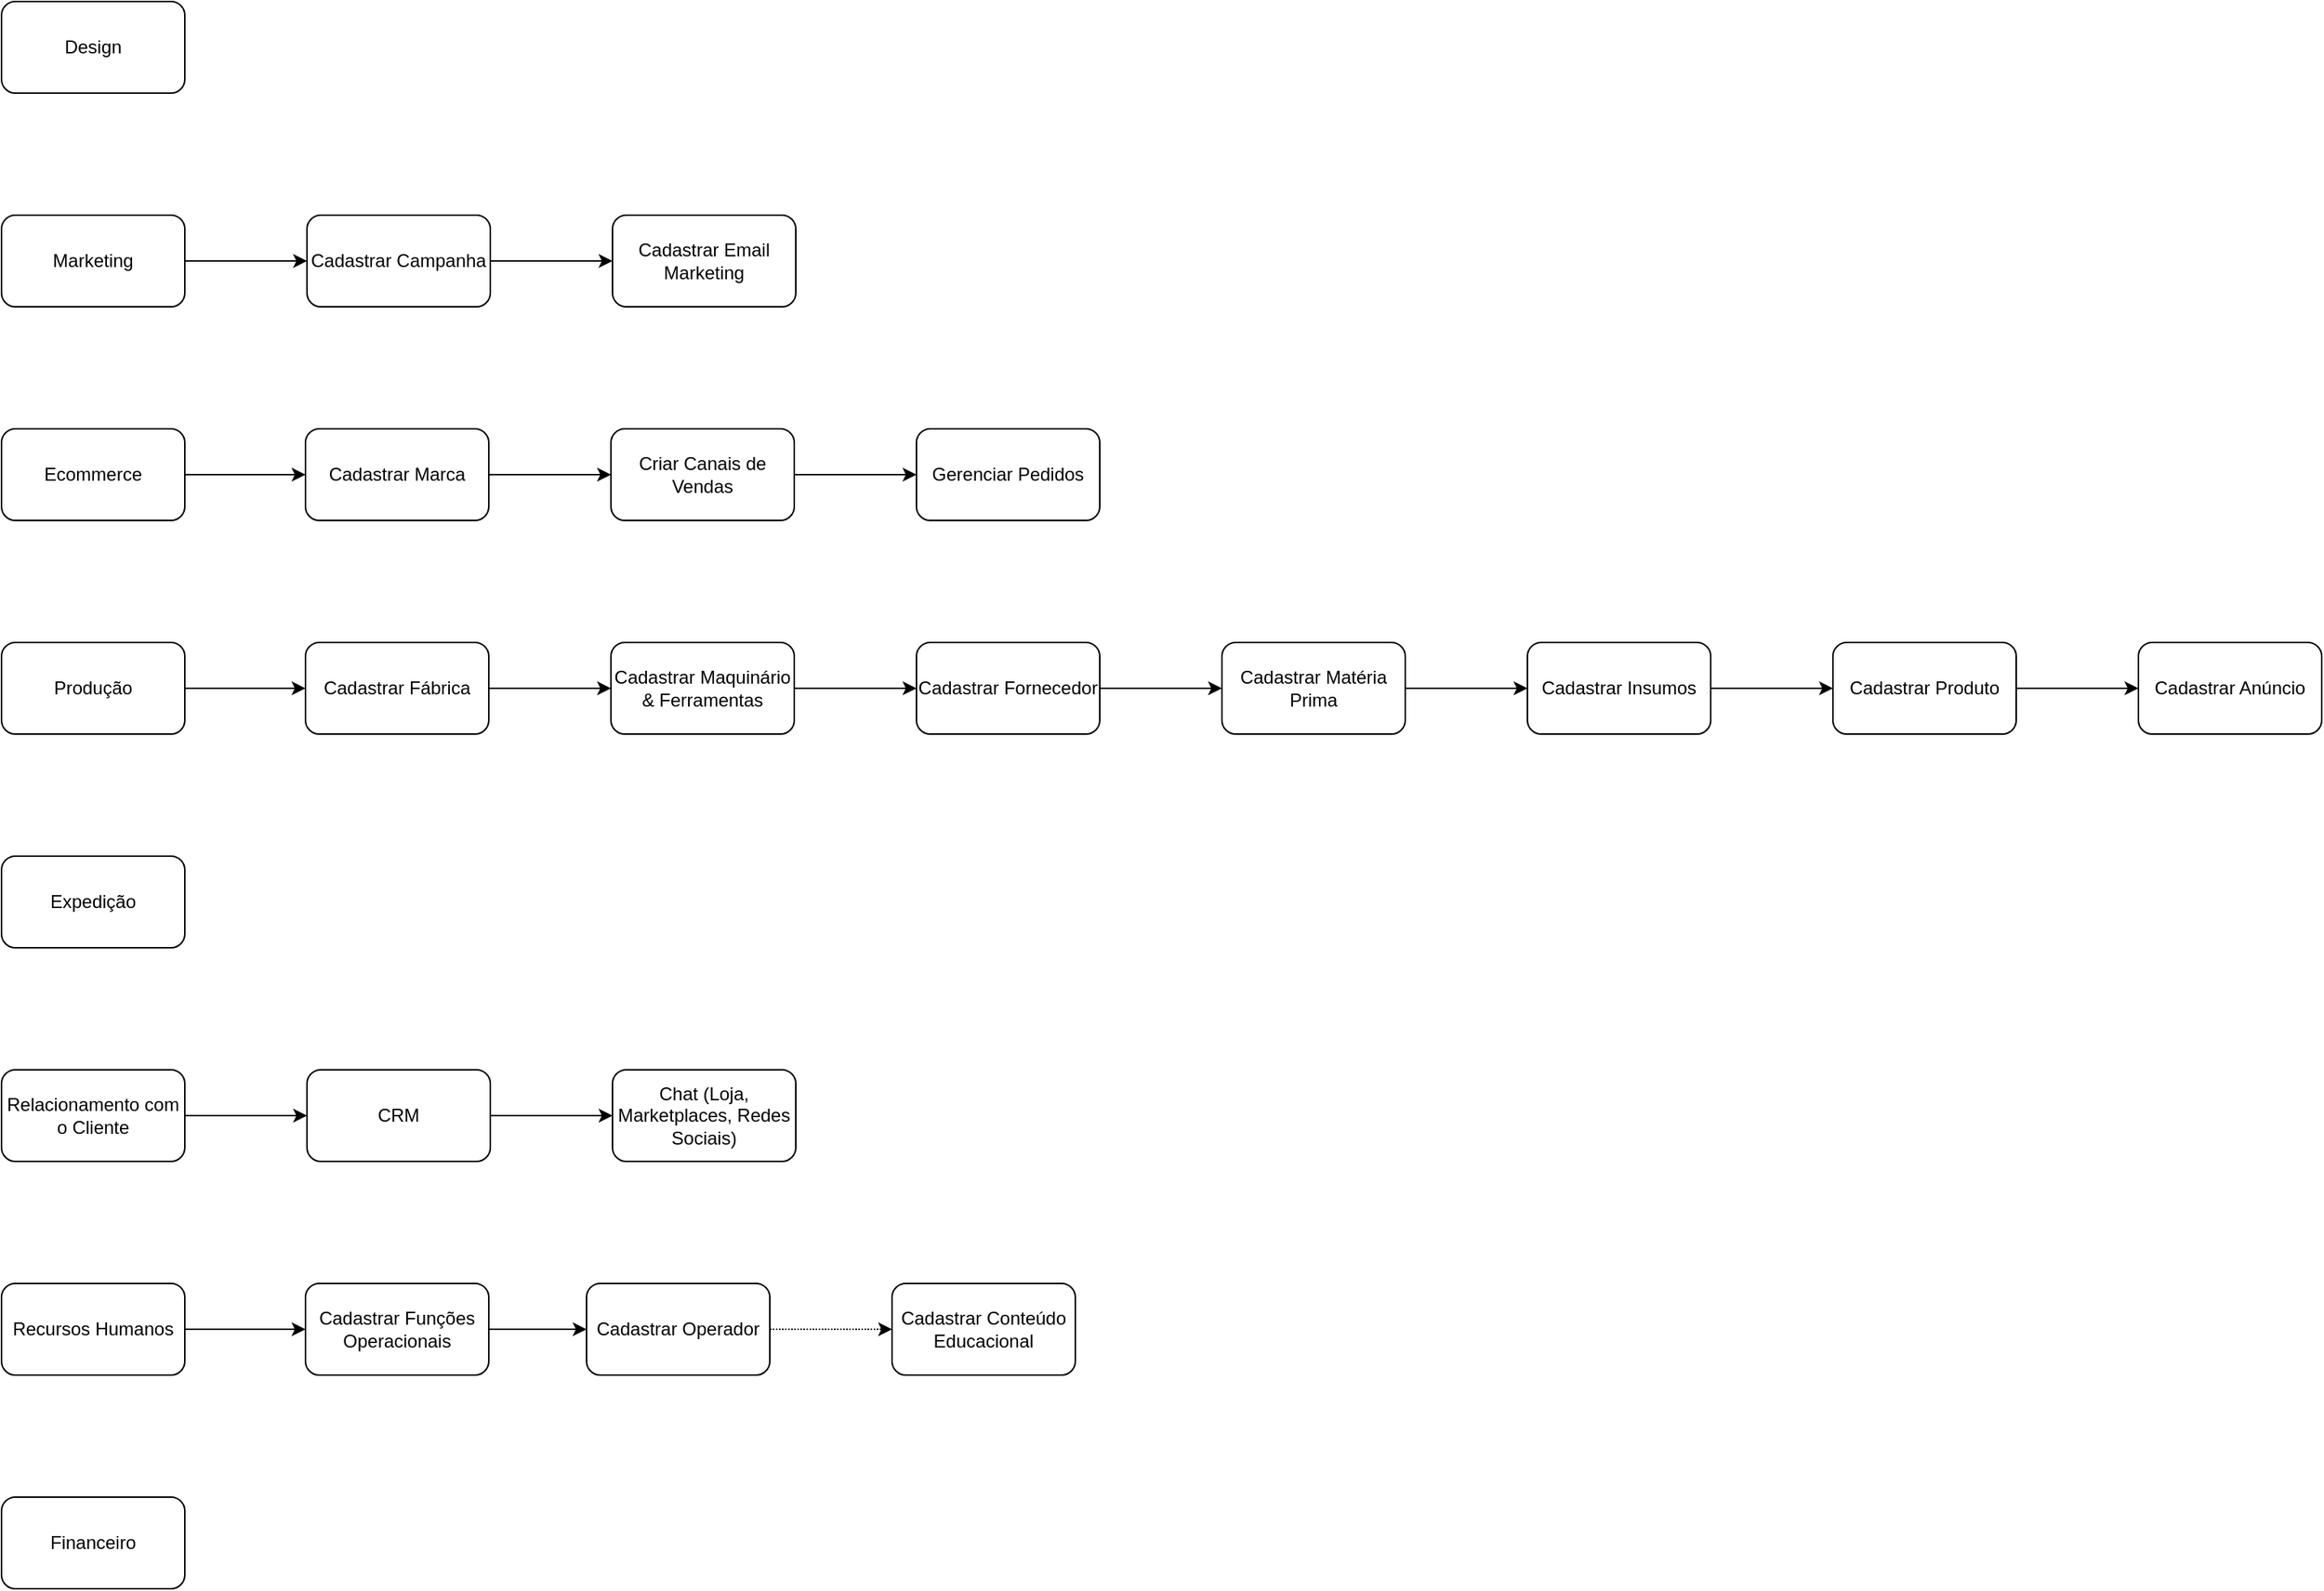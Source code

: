 <mxfile version="18.1.2" type="github" pages="3">
  <diagram id="Zud_ueIcR6ASc4H9fNq8" name="Fluxo">
    <mxGraphModel dx="1664" dy="557" grid="0" gridSize="10" guides="1" tooltips="1" connect="1" arrows="1" fold="1" page="0" pageScale="1" pageWidth="827" pageHeight="1169" math="0" shadow="0">
      <root>
        <mxCell id="0" />
        <mxCell id="1" parent="0" />
        <mxCell id="rVLN2LPYF8Zunwq3snvZ-2" style="edgeStyle=orthogonalEdgeStyle;rounded=0;orthogonalLoop=1;jettySize=auto;html=1;exitX=1;exitY=0.5;exitDx=0;exitDy=0;" parent="1" source="tdj8PFWuCU0hiTkZt9-2-3" target="rVLN2LPYF8Zunwq3snvZ-1" edge="1">
          <mxGeometry relative="1" as="geometry" />
        </mxCell>
        <mxCell id="tdj8PFWuCU0hiTkZt9-2-3" value="Cadastrar Funções Operacionais" style="rounded=1;whiteSpace=wrap;html=1;" parent="1" vertex="1">
          <mxGeometry x="-56" y="1231" width="120" height="60" as="geometry" />
        </mxCell>
        <mxCell id="-ZvxtnGD4EmSpBtCJkfZ-43" value="" style="edgeStyle=orthogonalEdgeStyle;rounded=0;orthogonalLoop=1;jettySize=auto;html=1;dashed=1;dashPattern=1 1;strokeWidth=1;" parent="1" source="rVLN2LPYF8Zunwq3snvZ-1" target="-ZvxtnGD4EmSpBtCJkfZ-42" edge="1">
          <mxGeometry relative="1" as="geometry" />
        </mxCell>
        <mxCell id="rVLN2LPYF8Zunwq3snvZ-1" value="Cadastrar Operador" style="rounded=1;whiteSpace=wrap;html=1;" parent="1" vertex="1">
          <mxGeometry x="128" y="1231" width="120" height="60" as="geometry" />
        </mxCell>
        <mxCell id="-ZvxtnGD4EmSpBtCJkfZ-36" value="" style="edgeStyle=orthogonalEdgeStyle;rounded=0;orthogonalLoop=1;jettySize=auto;html=1;" parent="1" source="pwwO-IVid1Nos0RnWcfS-1" target="-ZvxtnGD4EmSpBtCJkfZ-35" edge="1">
          <mxGeometry relative="1" as="geometry" />
        </mxCell>
        <mxCell id="pwwO-IVid1Nos0RnWcfS-1" value="Cadastrar Marca" style="rounded=1;whiteSpace=wrap;html=1;" parent="1" vertex="1">
          <mxGeometry x="-56" y="671" width="120" height="60" as="geometry" />
        </mxCell>
        <mxCell id="bCvjjneY_AOnTx4yYSYh-2" value="" style="edgeStyle=orthogonalEdgeStyle;rounded=0;orthogonalLoop=1;jettySize=auto;html=1;" parent="1" source="Id5sMG8g7nK7gNaz6yyp-2" target="bCvjjneY_AOnTx4yYSYh-1" edge="1">
          <mxGeometry relative="1" as="geometry" />
        </mxCell>
        <mxCell id="Id5sMG8g7nK7gNaz6yyp-2" value="Cadastrar Fábrica" style="rounded=1;whiteSpace=wrap;html=1;" parent="1" vertex="1">
          <mxGeometry x="-56" y="811" width="120" height="60" as="geometry" />
        </mxCell>
        <mxCell id="pB7CkdJR5cpjE7tHkSlM-2" value="" style="edgeStyle=orthogonalEdgeStyle;rounded=0;orthogonalLoop=1;jettySize=auto;html=1;" parent="1" source="bCvjjneY_AOnTx4yYSYh-1" target="pB7CkdJR5cpjE7tHkSlM-1" edge="1">
          <mxGeometry relative="1" as="geometry" />
        </mxCell>
        <mxCell id="bCvjjneY_AOnTx4yYSYh-1" value="Cadastrar Maquinário &amp;amp; Ferramentas" style="whiteSpace=wrap;html=1;rounded=1;" parent="1" vertex="1">
          <mxGeometry x="144" y="811" width="120" height="60" as="geometry" />
        </mxCell>
        <mxCell id="cZ-8o0IeLh2CwXV8DZyY-2" value="" style="edgeStyle=orthogonalEdgeStyle;rounded=0;orthogonalLoop=1;jettySize=auto;html=1;" parent="1" source="pB7CkdJR5cpjE7tHkSlM-1" target="cZ-8o0IeLh2CwXV8DZyY-1" edge="1">
          <mxGeometry relative="1" as="geometry" />
        </mxCell>
        <mxCell id="pB7CkdJR5cpjE7tHkSlM-1" value="Cadastrar Fornecedor" style="whiteSpace=wrap;html=1;rounded=1;" parent="1" vertex="1">
          <mxGeometry x="344" y="811" width="120" height="60" as="geometry" />
        </mxCell>
        <mxCell id="McYLlu6n-pq06KVWE6ys-2" value="" style="edgeStyle=orthogonalEdgeStyle;rounded=0;orthogonalLoop=1;jettySize=auto;html=1;" parent="1" source="cZ-8o0IeLh2CwXV8DZyY-1" target="McYLlu6n-pq06KVWE6ys-1" edge="1">
          <mxGeometry relative="1" as="geometry" />
        </mxCell>
        <mxCell id="cZ-8o0IeLh2CwXV8DZyY-1" value="Cadastrar Matéria Prima" style="whiteSpace=wrap;html=1;rounded=1;" parent="1" vertex="1">
          <mxGeometry x="544" y="811" width="120" height="60" as="geometry" />
        </mxCell>
        <mxCell id="c0XaHD_34z0luUisjy6K-2" value="" style="edgeStyle=orthogonalEdgeStyle;rounded=0;orthogonalLoop=1;jettySize=auto;html=1;" parent="1" source="McYLlu6n-pq06KVWE6ys-1" target="c0XaHD_34z0luUisjy6K-1" edge="1">
          <mxGeometry relative="1" as="geometry" />
        </mxCell>
        <mxCell id="McYLlu6n-pq06KVWE6ys-1" value="Cadastrar Insumos" style="whiteSpace=wrap;html=1;rounded=1;" parent="1" vertex="1">
          <mxGeometry x="744" y="811" width="120" height="60" as="geometry" />
        </mxCell>
        <mxCell id="n-Abb4VBzbQDpIvMyTMS-2" value="" style="edgeStyle=orthogonalEdgeStyle;rounded=0;orthogonalLoop=1;jettySize=auto;html=1;" parent="1" source="c0XaHD_34z0luUisjy6K-1" target="n-Abb4VBzbQDpIvMyTMS-1" edge="1">
          <mxGeometry relative="1" as="geometry" />
        </mxCell>
        <mxCell id="c0XaHD_34z0luUisjy6K-1" value="Cadastrar Produto" style="whiteSpace=wrap;html=1;rounded=1;" parent="1" vertex="1">
          <mxGeometry x="944" y="811" width="120" height="60" as="geometry" />
        </mxCell>
        <mxCell id="n-Abb4VBzbQDpIvMyTMS-1" value="Cadastrar Anúncio" style="whiteSpace=wrap;html=1;rounded=1;" parent="1" vertex="1">
          <mxGeometry x="1144" y="811" width="120" height="60" as="geometry" />
        </mxCell>
        <mxCell id="-ZvxtnGD4EmSpBtCJkfZ-1" value="Design" style="whiteSpace=wrap;html=1;rounded=1;" parent="1" vertex="1">
          <mxGeometry x="-255" y="391" width="120" height="60" as="geometry" />
        </mxCell>
        <mxCell id="-ZvxtnGD4EmSpBtCJkfZ-28" value="" style="edgeStyle=orthogonalEdgeStyle;rounded=0;orthogonalLoop=1;jettySize=auto;html=1;" parent="1" source="-ZvxtnGD4EmSpBtCJkfZ-3" target="-ZvxtnGD4EmSpBtCJkfZ-27" edge="1">
          <mxGeometry relative="1" as="geometry" />
        </mxCell>
        <mxCell id="-ZvxtnGD4EmSpBtCJkfZ-3" value="Marketing" style="whiteSpace=wrap;html=1;rounded=1;" parent="1" vertex="1">
          <mxGeometry x="-255" y="531" width="120" height="60" as="geometry" />
        </mxCell>
        <mxCell id="-ZvxtnGD4EmSpBtCJkfZ-26" style="edgeStyle=orthogonalEdgeStyle;rounded=0;orthogonalLoop=1;jettySize=auto;html=1;exitX=1;exitY=0.5;exitDx=0;exitDy=0;" parent="1" source="-ZvxtnGD4EmSpBtCJkfZ-5" target="pwwO-IVid1Nos0RnWcfS-1" edge="1">
          <mxGeometry relative="1" as="geometry" />
        </mxCell>
        <mxCell id="-ZvxtnGD4EmSpBtCJkfZ-5" value="Ecommerce" style="whiteSpace=wrap;html=1;rounded=1;" parent="1" vertex="1">
          <mxGeometry x="-255" y="671" width="120" height="60" as="geometry" />
        </mxCell>
        <mxCell id="-ZvxtnGD4EmSpBtCJkfZ-25" style="edgeStyle=orthogonalEdgeStyle;rounded=0;orthogonalLoop=1;jettySize=auto;html=1;exitX=1;exitY=0.5;exitDx=0;exitDy=0;entryX=0;entryY=0.5;entryDx=0;entryDy=0;" parent="1" source="-ZvxtnGD4EmSpBtCJkfZ-7" target="Id5sMG8g7nK7gNaz6yyp-2" edge="1">
          <mxGeometry relative="1" as="geometry" />
        </mxCell>
        <mxCell id="-ZvxtnGD4EmSpBtCJkfZ-7" value="Produção" style="whiteSpace=wrap;html=1;rounded=1;" parent="1" vertex="1">
          <mxGeometry x="-255" y="811" width="120" height="60" as="geometry" />
        </mxCell>
        <mxCell id="-ZvxtnGD4EmSpBtCJkfZ-9" value="Expedição" style="whiteSpace=wrap;html=1;rounded=1;" parent="1" vertex="1">
          <mxGeometry x="-255" y="951" width="120" height="60" as="geometry" />
        </mxCell>
        <mxCell id="-ZvxtnGD4EmSpBtCJkfZ-32" value="" style="edgeStyle=orthogonalEdgeStyle;rounded=0;orthogonalLoop=1;jettySize=auto;html=1;" parent="1" source="-ZvxtnGD4EmSpBtCJkfZ-11" target="-ZvxtnGD4EmSpBtCJkfZ-31" edge="1">
          <mxGeometry relative="1" as="geometry" />
        </mxCell>
        <mxCell id="-ZvxtnGD4EmSpBtCJkfZ-11" value="Relacionamento com o Cliente" style="whiteSpace=wrap;html=1;rounded=1;" parent="1" vertex="1">
          <mxGeometry x="-255" y="1091" width="120" height="60" as="geometry" />
        </mxCell>
        <mxCell id="-ZvxtnGD4EmSpBtCJkfZ-23" style="edgeStyle=orthogonalEdgeStyle;rounded=0;orthogonalLoop=1;jettySize=auto;html=1;exitX=1;exitY=0.5;exitDx=0;exitDy=0;entryX=0;entryY=0.5;entryDx=0;entryDy=0;" parent="1" source="-ZvxtnGD4EmSpBtCJkfZ-15" target="tdj8PFWuCU0hiTkZt9-2-3" edge="1">
          <mxGeometry relative="1" as="geometry" />
        </mxCell>
        <mxCell id="-ZvxtnGD4EmSpBtCJkfZ-15" value="Recursos Humanos" style="whiteSpace=wrap;html=1;rounded=1;" parent="1" vertex="1">
          <mxGeometry x="-255" y="1231" width="120" height="60" as="geometry" />
        </mxCell>
        <mxCell id="-ZvxtnGD4EmSpBtCJkfZ-17" value="Financeiro" style="whiteSpace=wrap;html=1;rounded=1;" parent="1" vertex="1">
          <mxGeometry x="-255" y="1371" width="120" height="60" as="geometry" />
        </mxCell>
        <mxCell id="-ZvxtnGD4EmSpBtCJkfZ-30" value="" style="edgeStyle=orthogonalEdgeStyle;rounded=0;orthogonalLoop=1;jettySize=auto;html=1;" parent="1" source="-ZvxtnGD4EmSpBtCJkfZ-27" target="-ZvxtnGD4EmSpBtCJkfZ-29" edge="1">
          <mxGeometry relative="1" as="geometry" />
        </mxCell>
        <mxCell id="-ZvxtnGD4EmSpBtCJkfZ-27" value="Cadastrar Campanha" style="whiteSpace=wrap;html=1;rounded=1;" parent="1" vertex="1">
          <mxGeometry x="-55" y="531" width="120" height="60" as="geometry" />
        </mxCell>
        <mxCell id="-ZvxtnGD4EmSpBtCJkfZ-29" value="Cadastrar Email Marketing" style="whiteSpace=wrap;html=1;rounded=1;" parent="1" vertex="1">
          <mxGeometry x="145" y="531" width="120" height="60" as="geometry" />
        </mxCell>
        <mxCell id="-ZvxtnGD4EmSpBtCJkfZ-34" value="" style="edgeStyle=orthogonalEdgeStyle;rounded=0;orthogonalLoop=1;jettySize=auto;html=1;" parent="1" source="-ZvxtnGD4EmSpBtCJkfZ-31" target="-ZvxtnGD4EmSpBtCJkfZ-33" edge="1">
          <mxGeometry relative="1" as="geometry" />
        </mxCell>
        <mxCell id="-ZvxtnGD4EmSpBtCJkfZ-31" value="CRM" style="whiteSpace=wrap;html=1;rounded=1;" parent="1" vertex="1">
          <mxGeometry x="-55" y="1091" width="120" height="60" as="geometry" />
        </mxCell>
        <mxCell id="-ZvxtnGD4EmSpBtCJkfZ-33" value="Chat (Loja, Marketplaces, Redes Sociais)" style="whiteSpace=wrap;html=1;rounded=1;" parent="1" vertex="1">
          <mxGeometry x="145" y="1091" width="120" height="60" as="geometry" />
        </mxCell>
        <mxCell id="-ZvxtnGD4EmSpBtCJkfZ-39" value="" style="edgeStyle=orthogonalEdgeStyle;rounded=0;orthogonalLoop=1;jettySize=auto;html=1;strokeWidth=1;" parent="1" source="-ZvxtnGD4EmSpBtCJkfZ-35" target="-ZvxtnGD4EmSpBtCJkfZ-38" edge="1">
          <mxGeometry relative="1" as="geometry" />
        </mxCell>
        <mxCell id="-ZvxtnGD4EmSpBtCJkfZ-35" value="Criar Canais de Vendas" style="whiteSpace=wrap;html=1;rounded=1;" parent="1" vertex="1">
          <mxGeometry x="144" y="671" width="120" height="60" as="geometry" />
        </mxCell>
        <mxCell id="-ZvxtnGD4EmSpBtCJkfZ-38" value="Gerenciar Pedidos" style="whiteSpace=wrap;html=1;rounded=1;" parent="1" vertex="1">
          <mxGeometry x="344" y="671" width="120" height="60" as="geometry" />
        </mxCell>
        <mxCell id="-ZvxtnGD4EmSpBtCJkfZ-42" value="Cadastrar Conteúdo Educacional" style="whiteSpace=wrap;html=1;rounded=1;" parent="1" vertex="1">
          <mxGeometry x="328" y="1231" width="120" height="60" as="geometry" />
        </mxCell>
      </root>
    </mxGraphModel>
  </diagram>
  <diagram id="vCUuViBtyJCsyu-AjxXu" name="Tabelas">
    <mxGraphModel dx="2918" dy="557" grid="1" gridSize="10" guides="1" tooltips="1" connect="1" arrows="1" fold="1" page="1" pageScale="1" pageWidth="827" pageHeight="1169" math="0" shadow="0">
      <root>
        <mxCell id="0" />
        <mxCell id="1" parent="0" />
        <mxCell id="oDekR_zHLFmKbgKl4XFu-151" style="edgeStyle=orthogonalEdgeStyle;rounded=0;orthogonalLoop=1;jettySize=auto;html=1;exitX=0.5;exitY=0;exitDx=0;exitDy=0;" parent="1" source="oDekR_zHLFmKbgKl4XFu-2" target="oDekR_zHLFmKbgKl4XFu-86" edge="1">
          <mxGeometry relative="1" as="geometry">
            <Array as="points">
              <mxPoint x="440" y="60" />
              <mxPoint x="940" y="60" />
              <mxPoint x="940" y="455" />
            </Array>
          </mxGeometry>
        </mxCell>
        <mxCell id="oDekR_zHLFmKbgKl4XFu-2" value="Matéria-prima" style="swimlane;fontStyle=0;childLayout=stackLayout;horizontal=1;startSize=30;horizontalStack=0;resizeParent=1;resizeParentMax=0;resizeLast=0;collapsible=1;marginBottom=0;" parent="1" vertex="1">
          <mxGeometry x="360" y="80" width="160" height="120" as="geometry" />
        </mxCell>
        <mxCell id="oDekR_zHLFmKbgKl4XFu-3" value="fornecedor" style="text;strokeColor=none;fillColor=none;align=left;verticalAlign=middle;spacingLeft=4;spacingRight=4;overflow=hidden;points=[[0,0.5],[1,0.5]];portConstraint=eastwest;rotatable=0;" parent="oDekR_zHLFmKbgKl4XFu-2" vertex="1">
          <mxGeometry y="30" width="160" height="30" as="geometry" />
        </mxCell>
        <mxCell id="oDekR_zHLFmKbgKl4XFu-310" value="estoque" style="text;strokeColor=none;fillColor=none;align=left;verticalAlign=middle;spacingLeft=4;spacingRight=4;overflow=hidden;points=[[0,0.5],[1,0.5]];portConstraint=eastwest;rotatable=0;" parent="oDekR_zHLFmKbgKl4XFu-2" vertex="1">
          <mxGeometry y="60" width="160" height="30" as="geometry" />
        </mxCell>
        <mxCell id="oDekR_zHLFmKbgKl4XFu-9" value="sku" style="text;strokeColor=none;fillColor=none;align=left;verticalAlign=middle;spacingLeft=4;spacingRight=4;overflow=hidden;points=[[0,0.5],[1,0.5]];portConstraint=eastwest;rotatable=0;" parent="oDekR_zHLFmKbgKl4XFu-2" vertex="1">
          <mxGeometry y="90" width="160" height="30" as="geometry" />
        </mxCell>
        <mxCell id="oDekR_zHLFmKbgKl4XFu-209" style="edgeStyle=orthogonalEdgeStyle;rounded=0;orthogonalLoop=1;jettySize=auto;html=1;exitX=0.5;exitY=0;exitDx=0;exitDy=0;entryX=0;entryY=0.5;entryDx=0;entryDy=0;" parent="1" source="oDekR_zHLFmKbgKl4XFu-12" target="oDekR_zHLFmKbgKl4XFu-73" edge="1">
          <mxGeometry relative="1" as="geometry">
            <Array as="points">
              <mxPoint x="640" y="60" />
              <mxPoint x="940" y="60" />
              <mxPoint x="940" y="335" />
            </Array>
          </mxGeometry>
        </mxCell>
        <mxCell id="oDekR_zHLFmKbgKl4XFu-12" value="Fornecedor" style="swimlane;fontStyle=0;childLayout=stackLayout;horizontal=1;startSize=30;horizontalStack=0;resizeParent=1;resizeParentMax=0;resizeLast=0;collapsible=1;marginBottom=0;" parent="1" vertex="1">
          <mxGeometry x="560" y="80" width="160" height="540" as="geometry" />
        </mxCell>
        <mxCell id="oDekR_zHLFmKbgKl4XFu-39" value="img_logo" style="text;strokeColor=none;fillColor=none;align=left;verticalAlign=middle;spacingLeft=4;spacingRight=4;overflow=hidden;points=[[0,0.5],[1,0.5]];portConstraint=eastwest;rotatable=0;" parent="oDekR_zHLFmKbgKl4XFu-12" vertex="1">
          <mxGeometry y="30" width="160" height="30" as="geometry" />
        </mxCell>
        <mxCell id="oDekR_zHLFmKbgKl4XFu-28" value="tipo_pessoa (fisica, juridica)" style="text;strokeColor=none;fillColor=none;align=left;verticalAlign=middle;spacingLeft=4;spacingRight=4;overflow=hidden;points=[[0,0.5],[1,0.5]];portConstraint=eastwest;rotatable=0;" parent="oDekR_zHLFmKbgKl4XFu-12" vertex="1">
          <mxGeometry y="60" width="160" height="30" as="geometry" />
        </mxCell>
        <mxCell id="oDekR_zHLFmKbgKl4XFu-13" value="nome" style="text;strokeColor=none;fillColor=none;align=left;verticalAlign=middle;spacingLeft=4;spacingRight=4;overflow=hidden;points=[[0,0.5],[1,0.5]];portConstraint=eastwest;rotatable=0;" parent="oDekR_zHLFmKbgKl4XFu-12" vertex="1">
          <mxGeometry y="90" width="160" height="30" as="geometry" />
        </mxCell>
        <mxCell id="oDekR_zHLFmKbgKl4XFu-27" value="fantasia" style="text;strokeColor=none;fillColor=none;align=left;verticalAlign=middle;spacingLeft=4;spacingRight=4;overflow=hidden;points=[[0,0.5],[1,0.5]];portConstraint=eastwest;rotatable=0;" parent="oDekR_zHLFmKbgKl4XFu-12" vertex="1">
          <mxGeometry y="120" width="160" height="30" as="geometry" />
        </mxCell>
        <mxCell id="oDekR_zHLFmKbgKl4XFu-14" value="cnpj" style="text;strokeColor=none;fillColor=none;align=left;verticalAlign=middle;spacingLeft=4;spacingRight=4;overflow=hidden;points=[[0,0.5],[1,0.5]];portConstraint=eastwest;rotatable=0;" parent="oDekR_zHLFmKbgKl4XFu-12" vertex="1">
          <mxGeometry y="150" width="160" height="30" as="geometry" />
        </mxCell>
        <mxCell id="oDekR_zHLFmKbgKl4XFu-35" value="cpf" style="text;strokeColor=none;fillColor=none;align=left;verticalAlign=middle;spacingLeft=4;spacingRight=4;overflow=hidden;points=[[0,0.5],[1,0.5]];portConstraint=eastwest;rotatable=0;" parent="oDekR_zHLFmKbgKl4XFu-12" vertex="1">
          <mxGeometry y="180" width="160" height="30" as="geometry" />
        </mxCell>
        <mxCell id="oDekR_zHLFmKbgKl4XFu-30" value="ie" style="text;strokeColor=none;fillColor=none;align=left;verticalAlign=middle;spacingLeft=4;spacingRight=4;overflow=hidden;points=[[0,0.5],[1,0.5]];portConstraint=eastwest;rotatable=0;" parent="oDekR_zHLFmKbgKl4XFu-12" vertex="1">
          <mxGeometry y="210" width="160" height="30" as="geometry" />
        </mxCell>
        <mxCell id="oDekR_zHLFmKbgKl4XFu-31" value="contribuinte" style="text;strokeColor=none;fillColor=none;align=left;verticalAlign=middle;spacingLeft=4;spacingRight=4;overflow=hidden;points=[[0,0.5],[1,0.5]];portConstraint=eastwest;rotatable=0;" parent="oDekR_zHLFmKbgKl4XFu-12" vertex="1">
          <mxGeometry y="240" width="160" height="30" as="geometry" />
        </mxCell>
        <mxCell id="oDekR_zHLFmKbgKl4XFu-37" value="data_nascimento" style="text;strokeColor=none;fillColor=none;align=left;verticalAlign=middle;spacingLeft=4;spacingRight=4;overflow=hidden;points=[[0,0.5],[1,0.5]];portConstraint=eastwest;rotatable=0;" parent="oDekR_zHLFmKbgKl4XFu-12" vertex="1">
          <mxGeometry y="270" width="160" height="30" as="geometry" />
        </mxCell>
        <mxCell id="oDekR_zHLFmKbgKl4XFu-38" value="rg" style="text;strokeColor=none;fillColor=none;align=left;verticalAlign=middle;spacingLeft=4;spacingRight=4;overflow=hidden;points=[[0,0.5],[1,0.5]];portConstraint=eastwest;rotatable=0;" parent="oDekR_zHLFmKbgKl4XFu-12" vertex="1">
          <mxGeometry y="300" width="160" height="30" as="geometry" />
        </mxCell>
        <mxCell id="oDekR_zHLFmKbgKl4XFu-15" value="email" style="text;strokeColor=none;fillColor=none;align=left;verticalAlign=middle;spacingLeft=4;spacingRight=4;overflow=hidden;points=[[0,0.5],[1,0.5]];portConstraint=eastwest;rotatable=0;" parent="oDekR_zHLFmKbgKl4XFu-12" vertex="1">
          <mxGeometry y="330" width="160" height="30" as="geometry" />
        </mxCell>
        <mxCell id="oDekR_zHLFmKbgKl4XFu-16" value="email_nfe" style="text;strokeColor=none;fillColor=none;align=left;verticalAlign=middle;spacingLeft=4;spacingRight=4;overflow=hidden;points=[[0,0.5],[1,0.5]];portConstraint=eastwest;rotatable=0;" parent="oDekR_zHLFmKbgKl4XFu-12" vertex="1">
          <mxGeometry y="360" width="160" height="30" as="geometry" />
        </mxCell>
        <mxCell id="oDekR_zHLFmKbgKl4XFu-17" value="celular" style="text;strokeColor=none;fillColor=none;align=left;verticalAlign=middle;spacingLeft=4;spacingRight=4;overflow=hidden;points=[[0,0.5],[1,0.5]];portConstraint=eastwest;rotatable=0;" parent="oDekR_zHLFmKbgKl4XFu-12" vertex="1">
          <mxGeometry y="390" width="160" height="30" as="geometry" />
        </mxCell>
        <mxCell id="oDekR_zHLFmKbgKl4XFu-18" value="telefone" style="text;strokeColor=none;fillColor=none;align=left;verticalAlign=middle;spacingLeft=4;spacingRight=4;overflow=hidden;points=[[0,0.5],[1,0.5]];portConstraint=eastwest;rotatable=0;" parent="oDekR_zHLFmKbgKl4XFu-12" vertex="1">
          <mxGeometry y="420" width="160" height="30" as="geometry" />
        </mxCell>
        <mxCell id="oDekR_zHLFmKbgKl4XFu-19" value="endereço_matriz" style="text;strokeColor=none;fillColor=none;align=left;verticalAlign=middle;spacingLeft=4;spacingRight=4;overflow=hidden;points=[[0,0.5],[1,0.5]];portConstraint=eastwest;rotatable=0;" parent="oDekR_zHLFmKbgKl4XFu-12" vertex="1">
          <mxGeometry y="450" width="160" height="30" as="geometry" />
        </mxCell>
        <mxCell id="oDekR_zHLFmKbgKl4XFu-32" value="catalago_produtos" style="text;strokeColor=none;fillColor=none;align=left;verticalAlign=middle;spacingLeft=4;spacingRight=4;overflow=hidden;points=[[0,0.5],[1,0.5]];portConstraint=eastwest;rotatable=0;" parent="oDekR_zHLFmKbgKl4XFu-12" vertex="1">
          <mxGeometry y="480" width="160" height="30" as="geometry" />
        </mxCell>
        <mxCell id="oDekR_zHLFmKbgKl4XFu-33" value="historico_comercial" style="text;strokeColor=none;fillColor=none;align=left;verticalAlign=middle;spacingLeft=4;spacingRight=4;overflow=hidden;points=[[0,0.5],[1,0.5]];portConstraint=eastwest;rotatable=0;" parent="oDekR_zHLFmKbgKl4XFu-12" vertex="1">
          <mxGeometry y="510" width="160" height="30" as="geometry" />
        </mxCell>
        <mxCell id="oDekR_zHLFmKbgKl4XFu-40" value="Cliente" style="swimlane;fontStyle=0;childLayout=stackLayout;horizontal=1;startSize=30;horizontalStack=0;resizeParent=1;resizeParentMax=0;resizeLast=0;collapsible=1;marginBottom=0;" parent="1" vertex="1">
          <mxGeometry x="760" y="80" width="160" height="600" as="geometry" />
        </mxCell>
        <mxCell id="oDekR_zHLFmKbgKl4XFu-41" value="img_perfil" style="text;strokeColor=none;fillColor=none;align=left;verticalAlign=middle;spacingLeft=4;spacingRight=4;overflow=hidden;points=[[0,0.5],[1,0.5]];portConstraint=eastwest;rotatable=0;" parent="oDekR_zHLFmKbgKl4XFu-40" vertex="1">
          <mxGeometry y="30" width="160" height="30" as="geometry" />
        </mxCell>
        <mxCell id="oDekR_zHLFmKbgKl4XFu-44" value="tipo_pessoa (fisica, juridica)" style="text;strokeColor=none;fillColor=none;align=left;verticalAlign=middle;spacingLeft=4;spacingRight=4;overflow=hidden;points=[[0,0.5],[1,0.5]];portConstraint=eastwest;rotatable=0;" parent="oDekR_zHLFmKbgKl4XFu-40" vertex="1">
          <mxGeometry y="60" width="160" height="30" as="geometry" />
        </mxCell>
        <mxCell id="oDekR_zHLFmKbgKl4XFu-42" value="nome" style="text;strokeColor=none;fillColor=none;align=left;verticalAlign=middle;spacingLeft=4;spacingRight=4;overflow=hidden;points=[[0,0.5],[1,0.5]];portConstraint=eastwest;rotatable=0;" parent="oDekR_zHLFmKbgKl4XFu-40" vertex="1">
          <mxGeometry y="90" width="160" height="30" as="geometry" />
        </mxCell>
        <mxCell id="oDekR_zHLFmKbgKl4XFu-43" value="fantasia" style="text;strokeColor=none;fillColor=none;align=left;verticalAlign=middle;spacingLeft=4;spacingRight=4;overflow=hidden;points=[[0,0.5],[1,0.5]];portConstraint=eastwest;rotatable=0;" parent="oDekR_zHLFmKbgKl4XFu-40" vertex="1">
          <mxGeometry y="120" width="160" height="30" as="geometry" />
        </mxCell>
        <mxCell id="oDekR_zHLFmKbgKl4XFu-45" value="cnpj" style="text;strokeColor=none;fillColor=none;align=left;verticalAlign=middle;spacingLeft=4;spacingRight=4;overflow=hidden;points=[[0,0.5],[1,0.5]];portConstraint=eastwest;rotatable=0;" parent="oDekR_zHLFmKbgKl4XFu-40" vertex="1">
          <mxGeometry y="150" width="160" height="30" as="geometry" />
        </mxCell>
        <mxCell id="oDekR_zHLFmKbgKl4XFu-46" value="cpf" style="text;strokeColor=none;fillColor=none;align=left;verticalAlign=middle;spacingLeft=4;spacingRight=4;overflow=hidden;points=[[0,0.5],[1,0.5]];portConstraint=eastwest;rotatable=0;" parent="oDekR_zHLFmKbgKl4XFu-40" vertex="1">
          <mxGeometry y="180" width="160" height="30" as="geometry" />
        </mxCell>
        <mxCell id="oDekR_zHLFmKbgKl4XFu-47" value="ie" style="text;strokeColor=none;fillColor=none;align=left;verticalAlign=middle;spacingLeft=4;spacingRight=4;overflow=hidden;points=[[0,0.5],[1,0.5]];portConstraint=eastwest;rotatable=0;" parent="oDekR_zHLFmKbgKl4XFu-40" vertex="1">
          <mxGeometry y="210" width="160" height="30" as="geometry" />
        </mxCell>
        <mxCell id="oDekR_zHLFmKbgKl4XFu-48" value="contribuinte" style="text;strokeColor=none;fillColor=none;align=left;verticalAlign=middle;spacingLeft=4;spacingRight=4;overflow=hidden;points=[[0,0.5],[1,0.5]];portConstraint=eastwest;rotatable=0;" parent="oDekR_zHLFmKbgKl4XFu-40" vertex="1">
          <mxGeometry y="240" width="160" height="30" as="geometry" />
        </mxCell>
        <mxCell id="oDekR_zHLFmKbgKl4XFu-49" value="data_nascimento" style="text;strokeColor=none;fillColor=none;align=left;verticalAlign=middle;spacingLeft=4;spacingRight=4;overflow=hidden;points=[[0,0.5],[1,0.5]];portConstraint=eastwest;rotatable=0;" parent="oDekR_zHLFmKbgKl4XFu-40" vertex="1">
          <mxGeometry y="270" width="160" height="30" as="geometry" />
        </mxCell>
        <mxCell id="oDekR_zHLFmKbgKl4XFu-51" value="email" style="text;strokeColor=none;fillColor=none;align=left;verticalAlign=middle;spacingLeft=4;spacingRight=4;overflow=hidden;points=[[0,0.5],[1,0.5]];portConstraint=eastwest;rotatable=0;" parent="oDekR_zHLFmKbgKl4XFu-40" vertex="1">
          <mxGeometry y="300" width="160" height="30" as="geometry" />
        </mxCell>
        <mxCell id="oDekR_zHLFmKbgKl4XFu-52" value="email_nfe" style="text;strokeColor=none;fillColor=none;align=left;verticalAlign=middle;spacingLeft=4;spacingRight=4;overflow=hidden;points=[[0,0.5],[1,0.5]];portConstraint=eastwest;rotatable=0;" parent="oDekR_zHLFmKbgKl4XFu-40" vertex="1">
          <mxGeometry y="330" width="160" height="30" as="geometry" />
        </mxCell>
        <mxCell id="oDekR_zHLFmKbgKl4XFu-53" value="celular" style="text;strokeColor=none;fillColor=none;align=left;verticalAlign=middle;spacingLeft=4;spacingRight=4;overflow=hidden;points=[[0,0.5],[1,0.5]];portConstraint=eastwest;rotatable=0;" parent="oDekR_zHLFmKbgKl4XFu-40" vertex="1">
          <mxGeometry y="360" width="160" height="30" as="geometry" />
        </mxCell>
        <mxCell id="oDekR_zHLFmKbgKl4XFu-54" value="telefone" style="text;strokeColor=none;fillColor=none;align=left;verticalAlign=middle;spacingLeft=4;spacingRight=4;overflow=hidden;points=[[0,0.5],[1,0.5]];portConstraint=eastwest;rotatable=0;" parent="oDekR_zHLFmKbgKl4XFu-40" vertex="1">
          <mxGeometry y="390" width="160" height="30" as="geometry" />
        </mxCell>
        <mxCell id="oDekR_zHLFmKbgKl4XFu-55" value="endereço_cobrança" style="text;strokeColor=none;fillColor=none;align=left;verticalAlign=middle;spacingLeft=4;spacingRight=4;overflow=hidden;points=[[0,0.5],[1,0.5]];portConstraint=eastwest;rotatable=0;" parent="oDekR_zHLFmKbgKl4XFu-40" vertex="1">
          <mxGeometry y="420" width="160" height="30" as="geometry" />
        </mxCell>
        <mxCell id="oDekR_zHLFmKbgKl4XFu-279" value="endereços_envio" style="text;strokeColor=none;fillColor=none;align=left;verticalAlign=middle;spacingLeft=4;spacingRight=4;overflow=hidden;points=[[0,0.5],[1,0.5]];portConstraint=eastwest;rotatable=0;" parent="oDekR_zHLFmKbgKl4XFu-40" vertex="1">
          <mxGeometry y="450" width="160" height="30" as="geometry" />
        </mxCell>
        <mxCell id="oDekR_zHLFmKbgKl4XFu-63" value="historico_comercial" style="text;strokeColor=none;fillColor=none;align=left;verticalAlign=middle;spacingLeft=4;spacingRight=4;overflow=hidden;points=[[0,0.5],[1,0.5]];portConstraint=eastwest;rotatable=0;" parent="oDekR_zHLFmKbgKl4XFu-40" vertex="1">
          <mxGeometry y="480" width="160" height="30" as="geometry" />
        </mxCell>
        <mxCell id="oDekR_zHLFmKbgKl4XFu-66" value="histórico_contato (conversas + comentário + perguntas + emails + story marcado + avaliações + suporte)" style="text;strokeColor=none;fillColor=none;align=left;verticalAlign=middle;spacingLeft=4;spacingRight=4;overflow=hidden;points=[[0,0.5],[1,0.5]];portConstraint=eastwest;rotatable=0;" parent="oDekR_zHLFmKbgKl4XFu-40" vertex="1">
          <mxGeometry y="510" width="160" height="30" as="geometry" />
        </mxCell>
        <mxCell id="oDekR_zHLFmKbgKl4XFu-65" value="interesses" style="text;strokeColor=none;fillColor=none;align=left;verticalAlign=middle;spacingLeft=4;spacingRight=4;overflow=hidden;points=[[0,0.5],[1,0.5]];portConstraint=eastwest;rotatable=0;" parent="oDekR_zHLFmKbgKl4XFu-40" vertex="1">
          <mxGeometry y="540" width="160" height="30" as="geometry" />
        </mxCell>
        <mxCell id="oDekR_zHLFmKbgKl4XFu-67" value="carrinho" style="text;strokeColor=none;fillColor=none;align=left;verticalAlign=middle;spacingLeft=4;spacingRight=4;overflow=hidden;points=[[0,0.5],[1,0.5]];portConstraint=eastwest;rotatable=0;" parent="oDekR_zHLFmKbgKl4XFu-40" vertex="1">
          <mxGeometry y="570" width="160" height="30" as="geometry" />
        </mxCell>
        <mxCell id="oDekR_zHLFmKbgKl4XFu-232" style="edgeStyle=orthogonalEdgeStyle;rounded=0;orthogonalLoop=1;jettySize=auto;html=1;exitX=0.5;exitY=0;exitDx=0;exitDy=0;entryX=0;entryY=0.5;entryDx=0;entryDy=0;" parent="1" source="oDekR_zHLFmKbgKl4XFu-68" target="oDekR_zHLFmKbgKl4XFu-213" edge="1">
          <mxGeometry relative="1" as="geometry">
            <mxPoint x="360" y="1200" as="targetPoint" />
          </mxGeometry>
        </mxCell>
        <mxCell id="oDekR_zHLFmKbgKl4XFu-68" value="Produto" style="swimlane;fontStyle=0;childLayout=stackLayout;horizontal=1;startSize=30;horizontalStack=0;resizeParent=1;resizeParentMax=0;resizeLast=0;collapsible=1;marginBottom=0;" parent="1" vertex="1">
          <mxGeometry x="960" y="80" width="160" height="1260" as="geometry" />
        </mxCell>
        <mxCell id="oDekR_zHLFmKbgKl4XFu-69" value="nome" style="text;strokeColor=none;fillColor=none;align=left;verticalAlign=middle;spacingLeft=4;spacingRight=4;overflow=hidden;points=[[0,0.5],[1,0.5]];portConstraint=eastwest;rotatable=0;fontStyle=0" parent="oDekR_zHLFmKbgKl4XFu-68" vertex="1">
          <mxGeometry y="30" width="160" height="30" as="geometry" />
        </mxCell>
        <mxCell id="oDekR_zHLFmKbgKl4XFu-107" value="marca" style="text;strokeColor=none;fillColor=none;align=left;verticalAlign=middle;spacingLeft=4;spacingRight=4;overflow=hidden;points=[[0,0.5],[1,0.5]];portConstraint=eastwest;rotatable=0;" parent="oDekR_zHLFmKbgKl4XFu-68" vertex="1">
          <mxGeometry y="60" width="160" height="30" as="geometry" />
        </mxCell>
        <mxCell id="oDekR_zHLFmKbgKl4XFu-70" value="categoria" style="text;strokeColor=none;fillColor=none;align=left;verticalAlign=middle;spacingLeft=4;spacingRight=4;overflow=hidden;points=[[0,0.5],[1,0.5]];portConstraint=eastwest;rotatable=0;" parent="oDekR_zHLFmKbgKl4XFu-68" vertex="1">
          <mxGeometry y="90" width="160" height="30" as="geometry" />
        </mxCell>
        <mxCell id="oDekR_zHLFmKbgKl4XFu-108" value="tags" style="text;strokeColor=none;fillColor=none;align=left;verticalAlign=middle;spacingLeft=4;spacingRight=4;overflow=hidden;points=[[0,0.5],[1,0.5]];portConstraint=eastwest;rotatable=0;" parent="oDekR_zHLFmKbgKl4XFu-68" vertex="1">
          <mxGeometry y="120" width="160" height="30" as="geometry" />
        </mxCell>
        <mxCell id="oDekR_zHLFmKbgKl4XFu-71" value="modelo (ex: Caneca Cerâmica)" style="text;strokeColor=none;fillColor=none;align=left;verticalAlign=middle;spacingLeft=4;spacingRight=4;overflow=hidden;points=[[0,0.5],[1,0.5]];portConstraint=eastwest;rotatable=0;" parent="oDekR_zHLFmKbgKl4XFu-68" vertex="1">
          <mxGeometry y="150" width="160" height="30" as="geometry" />
        </mxCell>
        <mxCell id="oDekR_zHLFmKbgKl4XFu-72" value="img_comerciais (mockups, fotos ambientadas, fotos que vao no anúncio nos marketplaces)" style="text;strokeColor=none;fillColor=none;align=left;verticalAlign=middle;spacingLeft=4;spacingRight=4;overflow=hidden;points=[[0,0.5],[1,0.5]];portConstraint=eastwest;rotatable=0;" parent="oDekR_zHLFmKbgKl4XFu-68" vertex="1">
          <mxGeometry y="180" width="160" height="30" as="geometry" />
        </mxCell>
        <mxCell id="oDekR_zHLFmKbgKl4XFu-230" value="vid_comercial" style="text;strokeColor=none;fillColor=none;align=left;verticalAlign=middle;spacingLeft=4;spacingRight=4;overflow=hidden;points=[[0,0.5],[1,0.5]];portConstraint=eastwest;rotatable=0;" parent="oDekR_zHLFmKbgKl4XFu-68" vertex="1">
          <mxGeometry y="210" width="160" height="30" as="geometry" />
        </mxCell>
        <mxCell id="oDekR_zHLFmKbgKl4XFu-77" value="tipo_produção (propria, terceiros)" style="text;strokeColor=none;fillColor=none;align=left;verticalAlign=middle;spacingLeft=4;spacingRight=4;overflow=hidden;points=[[0,0.5],[1,0.5]];portConstraint=eastwest;rotatable=0;" parent="oDekR_zHLFmKbgKl4XFu-68" vertex="1">
          <mxGeometry y="240" width="160" height="30" as="geometry" />
        </mxCell>
        <mxCell id="oDekR_zHLFmKbgKl4XFu-73" value="fornecedor" style="text;strokeColor=none;fillColor=#FFD4A8;align=left;verticalAlign=middle;spacingLeft=4;spacingRight=4;overflow=hidden;points=[[0,0.5],[1,0.5]];portConstraint=eastwest;rotatable=0;fontStyle=1" parent="oDekR_zHLFmKbgKl4XFu-68" vertex="1">
          <mxGeometry y="270" width="160" height="30" as="geometry" />
        </mxCell>
        <mxCell id="oDekR_zHLFmKbgKl4XFu-84" value="operador_responsável" style="text;strokeColor=none;fillColor=none;align=left;verticalAlign=middle;spacingLeft=4;spacingRight=4;overflow=hidden;points=[[0,0.5],[1,0.5]];portConstraint=eastwest;rotatable=0;" parent="oDekR_zHLFmKbgKl4XFu-68" vertex="1">
          <mxGeometry y="300" width="160" height="30" as="geometry" />
        </mxCell>
        <mxCell id="1Oszknq3GVxiLIP5hmBy-1" value="Manual de Criação" style="text;strokeColor=none;fillColor=none;align=left;verticalAlign=middle;spacingLeft=4;spacingRight=4;overflow=hidden;points=[[0,0.5],[1,0.5]];portConstraint=eastwest;rotatable=0;" parent="oDekR_zHLFmKbgKl4XFu-68" vertex="1">
          <mxGeometry y="330" width="160" height="30" as="geometry" />
        </mxCell>
        <mxCell id="oDekR_zHLFmKbgKl4XFu-83" value="aquivos_produção" style="text;strokeColor=none;fillColor=none;align=left;verticalAlign=middle;spacingLeft=4;spacingRight=4;overflow=hidden;points=[[0,0.5],[1,0.5]];portConstraint=eastwest;rotatable=0;" parent="oDekR_zHLFmKbgKl4XFu-68" vertex="1">
          <mxGeometry y="360" width="160" height="30" as="geometry" />
        </mxCell>
        <mxCell id="oDekR_zHLFmKbgKl4XFu-92" value="aquivos_metaprodutos" style="text;strokeColor=none;fillColor=none;align=left;verticalAlign=middle;spacingLeft=4;spacingRight=4;overflow=hidden;points=[[0,0.5],[1,0.5]];portConstraint=eastwest;rotatable=0;" parent="oDekR_zHLFmKbgKl4XFu-68" vertex="1">
          <mxGeometry y="390" width="160" height="30" as="geometry" />
        </mxCell>
        <mxCell id="oDekR_zHLFmKbgKl4XFu-86" value="matéria_primas (ex: Caneca Cerâmica Rosa)" style="text;strokeColor=none;fillColor=#FFD4A8;align=left;verticalAlign=middle;spacingLeft=4;spacingRight=4;overflow=hidden;points=[[0,0.5],[1,0.5]];portConstraint=eastwest;rotatable=0;fontStyle=1" parent="oDekR_zHLFmKbgKl4XFu-68" vertex="1">
          <mxGeometry y="420" width="160" height="30" as="geometry" />
        </mxCell>
        <mxCell id="oDekR_zHLFmKbgKl4XFu-87" value="máquinas" style="text;strokeColor=none;fillColor=#FFD4A8;align=left;verticalAlign=middle;spacingLeft=4;spacingRight=4;overflow=hidden;points=[[0,0.5],[1,0.5]];portConstraint=eastwest;rotatable=0;fontStyle=1" parent="oDekR_zHLFmKbgKl4XFu-68" vertex="1">
          <mxGeometry y="450" width="160" height="30" as="geometry" />
        </mxCell>
        <mxCell id="oDekR_zHLFmKbgKl4XFu-88" value="ferramentas (beckers, panelas)" style="text;strokeColor=none;fillColor=#FFD4A8;align=left;verticalAlign=middle;spacingLeft=4;spacingRight=4;overflow=hidden;points=[[0,0.5],[1,0.5]];portConstraint=eastwest;rotatable=0;fontStyle=1" parent="oDekR_zHLFmKbgKl4XFu-68" vertex="1">
          <mxGeometry y="480" width="160" height="30" as="geometry" />
        </mxCell>
        <mxCell id="oDekR_zHLFmKbgKl4XFu-89" value="insumos (tintas, papeis, ingredientes)" style="text;strokeColor=none;fillColor=#FFD4A8;align=left;verticalAlign=middle;spacingLeft=4;spacingRight=4;overflow=hidden;points=[[0,0.5],[1,0.5]];portConstraint=eastwest;rotatable=0;fontStyle=1" parent="oDekR_zHLFmKbgKl4XFu-68" vertex="1">
          <mxGeometry y="510" width="160" height="30" as="geometry" />
        </mxCell>
        <mxCell id="oDekR_zHLFmKbgKl4XFu-91" value="info_adicional (conteúdo como tutoriais, manuais, procedimentos, de como produzir ou embalar esse produto)" style="text;strokeColor=none;fillColor=none;align=left;verticalAlign=middle;spacingLeft=4;spacingRight=4;overflow=hidden;points=[[0,0.5],[1,0.5]];portConstraint=eastwest;rotatable=0;" parent="oDekR_zHLFmKbgKl4XFu-68" vertex="1">
          <mxGeometry y="540" width="160" height="30" as="geometry" />
        </mxCell>
        <mxCell id="oDekR_zHLFmKbgKl4XFu-94" value="tempo_produção" style="text;strokeColor=none;fillColor=none;align=left;verticalAlign=middle;spacingLeft=4;spacingRight=4;overflow=hidden;points=[[0,0.5],[1,0.5]];portConstraint=eastwest;rotatable=0;" parent="oDekR_zHLFmKbgKl4XFu-68" vertex="1">
          <mxGeometry y="570" width="160" height="30" as="geometry" />
        </mxCell>
        <mxCell id="mXWzdU9Wzd1N36tSL-_R-1" value="tempo_para_produção" style="text;strokeColor=none;fillColor=none;align=left;verticalAlign=middle;spacingLeft=4;spacingRight=4;overflow=hidden;points=[[0,0.5],[1,0.5]];portConstraint=eastwest;rotatable=0;" parent="oDekR_zHLFmKbgKl4XFu-68" vertex="1">
          <mxGeometry y="600" width="160" height="30" as="geometry" />
        </mxCell>
        <mxCell id="mXWzdU9Wzd1N36tSL-_R-2" value="tempo_para_envio" style="text;strokeColor=none;fillColor=none;align=left;verticalAlign=middle;spacingLeft=4;spacingRight=4;overflow=hidden;points=[[0,0.5],[1,0.5]];portConstraint=eastwest;rotatable=0;" parent="oDekR_zHLFmKbgKl4XFu-68" vertex="1">
          <mxGeometry y="630" width="160" height="30" as="geometry" />
        </mxCell>
        <mxCell id="oDekR_zHLFmKbgKl4XFu-74" value="custeio (custo de produção)" style="text;strokeColor=none;fillColor=none;align=left;verticalAlign=middle;spacingLeft=4;spacingRight=4;overflow=hidden;points=[[0,0.5],[1,0.5]];portConstraint=eastwest;rotatable=0;" parent="oDekR_zHLFmKbgKl4XFu-68" vertex="1">
          <mxGeometry y="660" width="160" height="30" as="geometry" />
        </mxCell>
        <mxCell id="oDekR_zHLFmKbgKl4XFu-75" value="variações" style="text;strokeColor=none;fillColor=#FFD4A8;align=left;verticalAlign=middle;spacingLeft=4;spacingRight=4;overflow=hidden;points=[[0,0.5],[1,0.5]];portConstraint=eastwest;rotatable=0;fontStyle=1" parent="oDekR_zHLFmKbgKl4XFu-68" vertex="1">
          <mxGeometry y="690" width="160" height="30" as="geometry" />
        </mxCell>
        <mxCell id="oDekR_zHLFmKbgKl4XFu-79" value="estoque" style="text;strokeColor=none;fillColor=none;align=left;verticalAlign=middle;spacingLeft=4;spacingRight=4;overflow=hidden;points=[[0,0.5],[1,0.5]];portConstraint=eastwest;rotatable=0;" parent="oDekR_zHLFmKbgKl4XFu-68" vertex="1">
          <mxGeometry y="720" width="160" height="30" as="geometry" />
        </mxCell>
        <mxCell id="oDekR_zHLFmKbgKl4XFu-80" value="composição?" style="text;strokeColor=none;fillColor=none;align=left;verticalAlign=middle;spacingLeft=4;spacingRight=4;overflow=hidden;points=[[0,0.5],[1,0.5]];portConstraint=eastwest;rotatable=0;" parent="oDekR_zHLFmKbgKl4XFu-68" vertex="1">
          <mxGeometry y="750" width="160" height="30" as="geometry" />
        </mxCell>
        <mxCell id="oDekR_zHLFmKbgKl4XFu-81" value="produtos_composição" style="text;strokeColor=none;fillColor=#FFD4A8;align=left;verticalAlign=middle;spacingLeft=4;spacingRight=4;overflow=hidden;points=[[0,0.5],[1,0.5]];portConstraint=eastwest;rotatable=0;fontStyle=1" parent="oDekR_zHLFmKbgKl4XFu-68" vertex="1">
          <mxGeometry y="780" width="160" height="30" as="geometry" />
        </mxCell>
        <mxCell id="oDekR_zHLFmKbgKl4XFu-82" value="sku (sku matéria-prima + codigo produto + variação) " style="text;strokeColor=none;fillColor=none;align=left;verticalAlign=middle;spacingLeft=4;spacingRight=4;overflow=hidden;points=[[0,0.5],[1,0.5]];portConstraint=eastwest;rotatable=0;" parent="oDekR_zHLFmKbgKl4XFu-68" vertex="1">
          <mxGeometry y="810" width="160" height="30" as="geometry" />
        </mxCell>
        <mxCell id="oDekR_zHLFmKbgKl4XFu-76" value="ficha_tecninca_produto" style="text;strokeColor=none;fillColor=none;align=left;verticalAlign=middle;spacingLeft=4;spacingRight=4;overflow=hidden;points=[[0,0.5],[1,0.5]];portConstraint=eastwest;rotatable=0;" parent="oDekR_zHLFmKbgKl4XFu-68" vertex="1">
          <mxGeometry y="840" width="160" height="30" as="geometry" />
        </mxCell>
        <mxCell id="oDekR_zHLFmKbgKl4XFu-95" value="status" style="text;strokeColor=none;fillColor=none;align=left;verticalAlign=middle;spacingLeft=4;spacingRight=4;overflow=hidden;points=[[0,0.5],[1,0.5]];portConstraint=eastwest;rotatable=0;" parent="oDekR_zHLFmKbgKl4XFu-68" vertex="1">
          <mxGeometry y="870" width="160" height="30" as="geometry" />
        </mxCell>
        <mxCell id="oDekR_zHLFmKbgKl4XFu-100" value="largura_produto" style="text;strokeColor=none;fillColor=none;align=left;verticalAlign=middle;spacingLeft=4;spacingRight=4;overflow=hidden;points=[[0,0.5],[1,0.5]];portConstraint=eastwest;rotatable=0;" parent="oDekR_zHLFmKbgKl4XFu-68" vertex="1">
          <mxGeometry y="900" width="160" height="30" as="geometry" />
        </mxCell>
        <mxCell id="oDekR_zHLFmKbgKl4XFu-101" value="altura_produto" style="text;strokeColor=none;fillColor=none;align=left;verticalAlign=middle;spacingLeft=4;spacingRight=4;overflow=hidden;points=[[0,0.5],[1,0.5]];portConstraint=eastwest;rotatable=0;" parent="oDekR_zHLFmKbgKl4XFu-68" vertex="1">
          <mxGeometry y="930" width="160" height="30" as="geometry" />
        </mxCell>
        <mxCell id="oDekR_zHLFmKbgKl4XFu-102" value="profundidade_produto" style="text;strokeColor=none;fillColor=none;align=left;verticalAlign=middle;spacingLeft=4;spacingRight=4;overflow=hidden;points=[[0,0.5],[1,0.5]];portConstraint=eastwest;rotatable=0;" parent="oDekR_zHLFmKbgKl4XFu-68" vertex="1">
          <mxGeometry y="960" width="160" height="30" as="geometry" />
        </mxCell>
        <mxCell id="oDekR_zHLFmKbgKl4XFu-138" value="largura_metaproduto" style="text;strokeColor=none;fillColor=none;align=left;verticalAlign=middle;spacingLeft=4;spacingRight=4;overflow=hidden;points=[[0,0.5],[1,0.5]];portConstraint=eastwest;rotatable=0;" parent="oDekR_zHLFmKbgKl4XFu-68" vertex="1">
          <mxGeometry y="990" width="160" height="30" as="geometry" />
        </mxCell>
        <mxCell id="nfHbHCJHgqCDm1bMXmoA-3" value="profundidade_metaproduto" style="text;strokeColor=none;fillColor=none;align=left;verticalAlign=middle;spacingLeft=4;spacingRight=4;overflow=hidden;points=[[0,0.5],[1,0.5]];portConstraint=eastwest;rotatable=0;" parent="oDekR_zHLFmKbgKl4XFu-68" vertex="1">
          <mxGeometry y="1020" width="160" height="30" as="geometry" />
        </mxCell>
        <mxCell id="nfHbHCJHgqCDm1bMXmoA-2" value="altura_metaproduto" style="text;strokeColor=none;fillColor=none;align=left;verticalAlign=middle;spacingLeft=4;spacingRight=4;overflow=hidden;points=[[0,0.5],[1,0.5]];portConstraint=eastwest;rotatable=0;" parent="oDekR_zHLFmKbgKl4XFu-68" vertex="1">
          <mxGeometry y="1050" width="160" height="30" as="geometry" />
        </mxCell>
        <mxCell id="oDekR_zHLFmKbgKl4XFu-96" value="peso_liquido (refere-se ao peso do produto isolado, sem incluir o recipiente ou embalagem. Ex: o peso das sardinhas antes de serem colocadas em latas)" style="text;strokeColor=none;fillColor=none;align=left;verticalAlign=middle;spacingLeft=4;spacingRight=4;overflow=hidden;points=[[0,0.5],[1,0.5]];portConstraint=eastwest;rotatable=0;" parent="oDekR_zHLFmKbgKl4XFu-68" vertex="1">
          <mxGeometry y="1080" width="160" height="30" as="geometry" />
        </mxCell>
        <mxCell id="oDekR_zHLFmKbgKl4XFu-97" value="peso_bruto_produto (significa o peso total, incluindo o produto, a embalagem ou qualquer outro invólucro necessário para o transporte. Ex: o peso dos biscoitos somado ao pacote no qual eles foram embalados.)" style="text;strokeColor=none;fillColor=none;align=left;verticalAlign=middle;spacingLeft=4;spacingRight=4;overflow=hidden;points=[[0,0.5],[1,0.5]];portConstraint=eastwest;rotatable=0;" parent="oDekR_zHLFmKbgKl4XFu-68" vertex="1">
          <mxGeometry y="1110" width="160" height="30" as="geometry" />
        </mxCell>
        <mxCell id="oDekR_zHLFmKbgKl4XFu-104" value="ean" style="text;strokeColor=none;fillColor=none;align=left;verticalAlign=middle;spacingLeft=4;spacingRight=4;overflow=hidden;points=[[0,0.5],[1,0.5]];portConstraint=eastwest;rotatable=0;" parent="oDekR_zHLFmKbgKl4XFu-68" vertex="1">
          <mxGeometry y="1140" width="160" height="30" as="geometry" />
        </mxCell>
        <mxCell id="oDekR_zHLFmKbgKl4XFu-106" value="ean_tributária" style="text;strokeColor=none;fillColor=none;align=left;verticalAlign=middle;spacingLeft=4;spacingRight=4;overflow=hidden;points=[[0,0.5],[1,0.5]];portConstraint=eastwest;rotatable=0;" parent="oDekR_zHLFmKbgKl4XFu-68" vertex="1">
          <mxGeometry y="1170" width="160" height="30" as="geometry" />
        </mxCell>
        <mxCell id="oDekR_zHLFmKbgKl4XFu-109" value="tributação" style="text;strokeColor=none;fillColor=#FFD4A8;align=left;verticalAlign=middle;spacingLeft=4;spacingRight=4;overflow=hidden;points=[[0,0.5],[1,0.5]];portConstraint=eastwest;rotatable=0;fontStyle=1" parent="oDekR_zHLFmKbgKl4XFu-68" vertex="1">
          <mxGeometry y="1200" width="160" height="30" as="geometry" />
        </mxCell>
        <mxCell id="oDekR_zHLFmKbgKl4XFu-210" value="histórico_comercial" style="text;strokeColor=none;fillColor=#FFD4A8;align=left;verticalAlign=middle;spacingLeft=4;spacingRight=4;overflow=hidden;points=[[0,0.5],[1,0.5]];portConstraint=eastwest;rotatable=0;fontStyle=1" parent="oDekR_zHLFmKbgKl4XFu-68" vertex="1">
          <mxGeometry y="1230" width="160" height="30" as="geometry" />
        </mxCell>
        <mxCell id="oDekR_zHLFmKbgKl4XFu-183" style="edgeStyle=orthogonalEdgeStyle;rounded=0;orthogonalLoop=1;jettySize=auto;html=1;exitX=0.5;exitY=0;exitDx=0;exitDy=0;entryX=0;entryY=0.5;entryDx=0;entryDy=0;" parent="oDekR_zHLFmKbgKl4XFu-68" source="oDekR_zHLFmKbgKl4XFu-68" target="oDekR_zHLFmKbgKl4XFu-81" edge="1">
          <mxGeometry relative="1" as="geometry">
            <Array as="points">
              <mxPoint x="80" y="-20" />
              <mxPoint x="-20" y="-20" />
              <mxPoint x="-20" y="675" />
            </Array>
          </mxGeometry>
        </mxCell>
        <mxCell id="oDekR_zHLFmKbgKl4XFu-152" style="edgeStyle=orthogonalEdgeStyle;rounded=0;orthogonalLoop=1;jettySize=auto;html=1;exitX=0.5;exitY=0;exitDx=0;exitDy=0;entryX=0;entryY=0.5;entryDx=0;entryDy=0;" parent="1" source="oDekR_zHLFmKbgKl4XFu-110" target="oDekR_zHLFmKbgKl4XFu-88" edge="1">
          <mxGeometry relative="1" as="geometry" />
        </mxCell>
        <mxCell id="oDekR_zHLFmKbgKl4XFu-110" value="Ferramenta" style="swimlane;fontStyle=0;childLayout=stackLayout;horizontal=1;startSize=30;horizontalStack=0;resizeParent=1;resizeParentMax=0;resizeLast=0;collapsible=1;marginBottom=0;" parent="1" vertex="1">
          <mxGeometry x="1160" y="80" width="160" height="390" as="geometry" />
        </mxCell>
        <mxCell id="oDekR_zHLFmKbgKl4XFu-111" value="nome" style="text;strokeColor=none;fillColor=none;align=left;verticalAlign=middle;spacingLeft=4;spacingRight=4;overflow=hidden;points=[[0,0.5],[1,0.5]];portConstraint=eastwest;rotatable=0;" parent="oDekR_zHLFmKbgKl4XFu-110" vertex="1">
          <mxGeometry y="30" width="160" height="30" as="geometry" />
        </mxCell>
        <mxCell id="oDekR_zHLFmKbgKl4XFu-114" value="preço" style="text;strokeColor=none;fillColor=none;align=left;verticalAlign=middle;spacingLeft=4;spacingRight=4;overflow=hidden;points=[[0,0.5],[1,0.5]];portConstraint=eastwest;rotatable=0;" parent="oDekR_zHLFmKbgKl4XFu-110" vertex="1">
          <mxGeometry y="60" width="160" height="30" as="geometry" />
        </mxCell>
        <mxCell id="oDekR_zHLFmKbgKl4XFu-115" value="categoria" style="text;strokeColor=none;fillColor=none;align=left;verticalAlign=middle;spacingLeft=4;spacingRight=4;overflow=hidden;points=[[0,0.5],[1,0.5]];portConstraint=eastwest;rotatable=0;" parent="oDekR_zHLFmKbgKl4XFu-110" vertex="1">
          <mxGeometry y="90" width="160" height="30" as="geometry" />
        </mxCell>
        <mxCell id="oDekR_zHLFmKbgKl4XFu-117" value="função" style="text;strokeColor=none;fillColor=none;align=left;verticalAlign=middle;spacingLeft=4;spacingRight=4;overflow=hidden;points=[[0,0.5],[1,0.5]];portConstraint=eastwest;rotatable=0;" parent="oDekR_zHLFmKbgKl4XFu-110" vertex="1">
          <mxGeometry y="120" width="160" height="30" as="geometry" />
        </mxCell>
        <mxCell id="oDekR_zHLFmKbgKl4XFu-119" value="data_compra" style="text;strokeColor=none;fillColor=none;align=left;verticalAlign=middle;spacingLeft=4;spacingRight=4;overflow=hidden;points=[[0,0.5],[1,0.5]];portConstraint=eastwest;rotatable=0;" parent="oDekR_zHLFmKbgKl4XFu-110" vertex="1">
          <mxGeometry y="150" width="160" height="30" as="geometry" />
        </mxCell>
        <mxCell id="oDekR_zHLFmKbgKl4XFu-168" value="data_validade" style="text;strokeColor=none;fillColor=none;align=left;verticalAlign=middle;spacingLeft=4;spacingRight=4;overflow=hidden;points=[[0,0.5],[1,0.5]];portConstraint=eastwest;rotatable=0;" parent="oDekR_zHLFmKbgKl4XFu-110" vertex="1">
          <mxGeometry y="180" width="160" height="30" as="geometry" />
        </mxCell>
        <mxCell id="oDekR_zHLFmKbgKl4XFu-116" value="depreciação (tempo de uso, e barra de vida, contando o tempo de uso com o tempo de validade prevista)" style="text;strokeColor=none;fillColor=none;align=left;verticalAlign=middle;spacingLeft=4;spacingRight=4;overflow=hidden;points=[[0,0.5],[1,0.5]];portConstraint=eastwest;rotatable=0;" parent="oDekR_zHLFmKbgKl4XFu-110" vertex="1">
          <mxGeometry y="210" width="160" height="30" as="geometry" />
        </mxCell>
        <mxCell id="oDekR_zHLFmKbgKl4XFu-120" value="histórico_manutenções" style="text;strokeColor=none;fillColor=none;align=left;verticalAlign=middle;spacingLeft=4;spacingRight=4;overflow=hidden;points=[[0,0.5],[1,0.5]];portConstraint=eastwest;rotatable=0;" parent="oDekR_zHLFmKbgKl4XFu-110" vertex="1">
          <mxGeometry y="240" width="160" height="30" as="geometry" />
        </mxCell>
        <mxCell id="oDekR_zHLFmKbgKl4XFu-134" value="histórico_uso" style="text;strokeColor=none;fillColor=none;align=left;verticalAlign=middle;spacingLeft=4;spacingRight=4;overflow=hidden;points=[[0,0.5],[1,0.5]];portConstraint=eastwest;rotatable=0;" parent="oDekR_zHLFmKbgKl4XFu-110" vertex="1">
          <mxGeometry y="270" width="160" height="30" as="geometry" />
        </mxCell>
        <mxCell id="oDekR_zHLFmKbgKl4XFu-133" value="pedidos_produzidos (contabilizar, ao passar no scanner de produção, quantos pedidos foram produzidos utilizando a ferramenta)" style="text;strokeColor=none;fillColor=none;align=left;verticalAlign=middle;spacingLeft=4;spacingRight=4;overflow=hidden;points=[[0,0.5],[1,0.5]];portConstraint=eastwest;rotatable=0;" parent="oDekR_zHLFmKbgKl4XFu-110" vertex="1">
          <mxGeometry y="300" width="160" height="30" as="geometry" />
        </mxCell>
        <mxCell id="oDekR_zHLFmKbgKl4XFu-121" value="manuais" style="text;strokeColor=none;fillColor=none;align=left;verticalAlign=middle;spacingLeft=4;spacingRight=4;overflow=hidden;points=[[0,0.5],[1,0.5]];portConstraint=eastwest;rotatable=0;" parent="oDekR_zHLFmKbgKl4XFu-110" vertex="1">
          <mxGeometry y="330" width="160" height="30" as="geometry" />
        </mxCell>
        <mxCell id="oDekR_zHLFmKbgKl4XFu-122" value="observações" style="text;strokeColor=none;fillColor=none;align=left;verticalAlign=middle;spacingLeft=4;spacingRight=4;overflow=hidden;points=[[0,0.5],[1,0.5]];portConstraint=eastwest;rotatable=0;" parent="oDekR_zHLFmKbgKl4XFu-110" vertex="1">
          <mxGeometry y="360" width="160" height="30" as="geometry" />
        </mxCell>
        <mxCell id="oDekR_zHLFmKbgKl4XFu-153" style="edgeStyle=orthogonalEdgeStyle;rounded=0;orthogonalLoop=1;jettySize=auto;html=1;exitX=0.5;exitY=0;exitDx=0;exitDy=0;entryX=0;entryY=0.5;entryDx=0;entryDy=0;" parent="1" source="oDekR_zHLFmKbgKl4XFu-123" target="oDekR_zHLFmKbgKl4XFu-87" edge="1">
          <mxGeometry relative="1" as="geometry" />
        </mxCell>
        <mxCell id="oDekR_zHLFmKbgKl4XFu-123" value="Máquina" style="swimlane;fontStyle=0;childLayout=stackLayout;horizontal=1;startSize=30;horizontalStack=0;resizeParent=1;resizeParentMax=0;resizeLast=0;collapsible=1;marginBottom=0;" parent="1" vertex="1">
          <mxGeometry x="1360" y="80" width="160" height="390" as="geometry" />
        </mxCell>
        <mxCell id="oDekR_zHLFmKbgKl4XFu-124" value="nome" style="text;strokeColor=none;fillColor=none;align=left;verticalAlign=middle;spacingLeft=4;spacingRight=4;overflow=hidden;points=[[0,0.5],[1,0.5]];portConstraint=eastwest;rotatable=0;" parent="oDekR_zHLFmKbgKl4XFu-123" vertex="1">
          <mxGeometry y="30" width="160" height="30" as="geometry" />
        </mxCell>
        <mxCell id="oDekR_zHLFmKbgKl4XFu-125" value="preço" style="text;strokeColor=none;fillColor=none;align=left;verticalAlign=middle;spacingLeft=4;spacingRight=4;overflow=hidden;points=[[0,0.5],[1,0.5]];portConstraint=eastwest;rotatable=0;" parent="oDekR_zHLFmKbgKl4XFu-123" vertex="1">
          <mxGeometry y="60" width="160" height="30" as="geometry" />
        </mxCell>
        <mxCell id="oDekR_zHLFmKbgKl4XFu-126" value="categoria" style="text;strokeColor=none;fillColor=none;align=left;verticalAlign=middle;spacingLeft=4;spacingRight=4;overflow=hidden;points=[[0,0.5],[1,0.5]];portConstraint=eastwest;rotatable=0;" parent="oDekR_zHLFmKbgKl4XFu-123" vertex="1">
          <mxGeometry y="90" width="160" height="30" as="geometry" />
        </mxCell>
        <mxCell id="oDekR_zHLFmKbgKl4XFu-127" value="função" style="text;strokeColor=none;fillColor=none;align=left;verticalAlign=middle;spacingLeft=4;spacingRight=4;overflow=hidden;points=[[0,0.5],[1,0.5]];portConstraint=eastwest;rotatable=0;" parent="oDekR_zHLFmKbgKl4XFu-123" vertex="1">
          <mxGeometry y="120" width="160" height="30" as="geometry" />
        </mxCell>
        <mxCell id="oDekR_zHLFmKbgKl4XFu-128" value="data_compra" style="text;strokeColor=none;fillColor=none;align=left;verticalAlign=middle;spacingLeft=4;spacingRight=4;overflow=hidden;points=[[0,0.5],[1,0.5]];portConstraint=eastwest;rotatable=0;" parent="oDekR_zHLFmKbgKl4XFu-123" vertex="1">
          <mxGeometry y="150" width="160" height="30" as="geometry" />
        </mxCell>
        <mxCell id="oDekR_zHLFmKbgKl4XFu-167" value="data_validade" style="text;strokeColor=none;fillColor=none;align=left;verticalAlign=middle;spacingLeft=4;spacingRight=4;overflow=hidden;points=[[0,0.5],[1,0.5]];portConstraint=eastwest;rotatable=0;" parent="oDekR_zHLFmKbgKl4XFu-123" vertex="1">
          <mxGeometry y="180" width="160" height="30" as="geometry" />
        </mxCell>
        <mxCell id="oDekR_zHLFmKbgKl4XFu-129" value="depreciação (tempo de uso, e barra de vida, contando o tempo de uso com o tempo de validade prevista)" style="text;strokeColor=none;fillColor=none;align=left;verticalAlign=middle;spacingLeft=4;spacingRight=4;overflow=hidden;points=[[0,0.5],[1,0.5]];portConstraint=eastwest;rotatable=0;" parent="oDekR_zHLFmKbgKl4XFu-123" vertex="1">
          <mxGeometry y="210" width="160" height="30" as="geometry" />
        </mxCell>
        <mxCell id="oDekR_zHLFmKbgKl4XFu-130" value="histórico_manutenções" style="text;strokeColor=none;fillColor=none;align=left;verticalAlign=middle;spacingLeft=4;spacingRight=4;overflow=hidden;points=[[0,0.5],[1,0.5]];portConstraint=eastwest;rotatable=0;" parent="oDekR_zHLFmKbgKl4XFu-123" vertex="1">
          <mxGeometry y="240" width="160" height="30" as="geometry" />
        </mxCell>
        <mxCell id="oDekR_zHLFmKbgKl4XFu-135" value="tempo_start (quanto tempo leva para ligar e configurar para começar a primeira produção)" style="text;strokeColor=none;fillColor=none;align=left;verticalAlign=middle;spacingLeft=4;spacingRight=4;overflow=hidden;points=[[0,0.5],[1,0.5]];portConstraint=eastwest;rotatable=0;" parent="oDekR_zHLFmKbgKl4XFu-123" vertex="1">
          <mxGeometry y="270" width="160" height="30" as="geometry" />
        </mxCell>
        <mxCell id="oDekR_zHLFmKbgKl4XFu-136" value="pedidos_produzidos (contabilizar, ao passar no scanner de produção, quantos pedidos foram produzidos utilizando a ferramenta)" style="text;strokeColor=none;fillColor=none;align=left;verticalAlign=middle;spacingLeft=4;spacingRight=4;overflow=hidden;points=[[0,0.5],[1,0.5]];portConstraint=eastwest;rotatable=0;" parent="oDekR_zHLFmKbgKl4XFu-123" vertex="1">
          <mxGeometry y="300" width="160" height="30" as="geometry" />
        </mxCell>
        <mxCell id="oDekR_zHLFmKbgKl4XFu-131" value="manuais" style="text;strokeColor=none;fillColor=none;align=left;verticalAlign=middle;spacingLeft=4;spacingRight=4;overflow=hidden;points=[[0,0.5],[1,0.5]];portConstraint=eastwest;rotatable=0;" parent="oDekR_zHLFmKbgKl4XFu-123" vertex="1">
          <mxGeometry y="330" width="160" height="30" as="geometry" />
        </mxCell>
        <mxCell id="oDekR_zHLFmKbgKl4XFu-132" value="observações" style="text;strokeColor=none;fillColor=none;align=left;verticalAlign=middle;spacingLeft=4;spacingRight=4;overflow=hidden;points=[[0,0.5],[1,0.5]];portConstraint=eastwest;rotatable=0;" parent="oDekR_zHLFmKbgKl4XFu-123" vertex="1">
          <mxGeometry y="360" width="160" height="30" as="geometry" />
        </mxCell>
        <mxCell id="oDekR_zHLFmKbgKl4XFu-170" style="edgeStyle=orthogonalEdgeStyle;rounded=0;orthogonalLoop=1;jettySize=auto;html=1;exitX=0.5;exitY=0;exitDx=0;exitDy=0;entryX=0;entryY=0.5;entryDx=0;entryDy=0;" parent="1" source="oDekR_zHLFmKbgKl4XFu-154" target="oDekR_zHLFmKbgKl4XFu-89" edge="1">
          <mxGeometry relative="1" as="geometry" />
        </mxCell>
        <mxCell id="oDekR_zHLFmKbgKl4XFu-154" value="Insumo" style="swimlane;fontStyle=0;childLayout=stackLayout;horizontal=1;startSize=30;horizontalStack=0;resizeParent=1;resizeParentMax=0;resizeLast=0;collapsible=1;marginBottom=0;" parent="1" vertex="1">
          <mxGeometry x="1560" y="80" width="160" height="330" as="geometry" />
        </mxCell>
        <mxCell id="oDekR_zHLFmKbgKl4XFu-155" value="nome" style="text;strokeColor=none;fillColor=none;align=left;verticalAlign=middle;spacingLeft=4;spacingRight=4;overflow=hidden;points=[[0,0.5],[1,0.5]];portConstraint=eastwest;rotatable=0;" parent="oDekR_zHLFmKbgKl4XFu-154" vertex="1">
          <mxGeometry y="30" width="160" height="30" as="geometry" />
        </mxCell>
        <mxCell id="oDekR_zHLFmKbgKl4XFu-156" value="preço" style="text;strokeColor=none;fillColor=none;align=left;verticalAlign=middle;spacingLeft=4;spacingRight=4;overflow=hidden;points=[[0,0.5],[1,0.5]];portConstraint=eastwest;rotatable=0;" parent="oDekR_zHLFmKbgKl4XFu-154" vertex="1">
          <mxGeometry y="60" width="160" height="30" as="geometry" />
        </mxCell>
        <mxCell id="oDekR_zHLFmKbgKl4XFu-157" value="categoria" style="text;strokeColor=none;fillColor=none;align=left;verticalAlign=middle;spacingLeft=4;spacingRight=4;overflow=hidden;points=[[0,0.5],[1,0.5]];portConstraint=eastwest;rotatable=0;" parent="oDekR_zHLFmKbgKl4XFu-154" vertex="1">
          <mxGeometry y="90" width="160" height="30" as="geometry" />
        </mxCell>
        <mxCell id="oDekR_zHLFmKbgKl4XFu-158" value="função" style="text;strokeColor=none;fillColor=none;align=left;verticalAlign=middle;spacingLeft=4;spacingRight=4;overflow=hidden;points=[[0,0.5],[1,0.5]];portConstraint=eastwest;rotatable=0;" parent="oDekR_zHLFmKbgKl4XFu-154" vertex="1">
          <mxGeometry y="120" width="160" height="30" as="geometry" />
        </mxCell>
        <mxCell id="oDekR_zHLFmKbgKl4XFu-159" value="data_compra" style="text;strokeColor=none;fillColor=none;align=left;verticalAlign=middle;spacingLeft=4;spacingRight=4;overflow=hidden;points=[[0,0.5],[1,0.5]];portConstraint=eastwest;rotatable=0;" parent="oDekR_zHLFmKbgKl4XFu-154" vertex="1">
          <mxGeometry y="150" width="160" height="30" as="geometry" />
        </mxCell>
        <mxCell id="oDekR_zHLFmKbgKl4XFu-166" value="data_validade" style="text;strokeColor=none;fillColor=none;align=left;verticalAlign=middle;spacingLeft=4;spacingRight=4;overflow=hidden;points=[[0,0.5],[1,0.5]];portConstraint=eastwest;rotatable=0;" parent="oDekR_zHLFmKbgKl4XFu-154" vertex="1">
          <mxGeometry y="180" width="160" height="30" as="geometry" />
        </mxCell>
        <mxCell id="oDekR_zHLFmKbgKl4XFu-160" value="depreciação (tempo de uso, e barra de vida, contando o tempo de uso com o tempo de validade prevista)" style="text;strokeColor=none;fillColor=none;align=left;verticalAlign=middle;spacingLeft=4;spacingRight=4;overflow=hidden;points=[[0,0.5],[1,0.5]];portConstraint=eastwest;rotatable=0;" parent="oDekR_zHLFmKbgKl4XFu-154" vertex="1">
          <mxGeometry y="210" width="160" height="30" as="geometry" />
        </mxCell>
        <mxCell id="oDekR_zHLFmKbgKl4XFu-169" value="quantidade" style="text;strokeColor=none;fillColor=none;align=left;verticalAlign=middle;spacingLeft=4;spacingRight=4;overflow=hidden;points=[[0,0.5],[1,0.5]];portConstraint=eastwest;rotatable=0;" parent="oDekR_zHLFmKbgKl4XFu-154" vertex="1">
          <mxGeometry y="240" width="160" height="30" as="geometry" />
        </mxCell>
        <mxCell id="oDekR_zHLFmKbgKl4XFu-161" value="histórico_uso" style="text;strokeColor=none;fillColor=none;align=left;verticalAlign=middle;spacingLeft=4;spacingRight=4;overflow=hidden;points=[[0,0.5],[1,0.5]];portConstraint=eastwest;rotatable=0;" parent="oDekR_zHLFmKbgKl4XFu-154" vertex="1">
          <mxGeometry y="270" width="160" height="30" as="geometry" />
        </mxCell>
        <mxCell id="oDekR_zHLFmKbgKl4XFu-165" value="observações" style="text;strokeColor=none;fillColor=none;align=left;verticalAlign=middle;spacingLeft=4;spacingRight=4;overflow=hidden;points=[[0,0.5],[1,0.5]];portConstraint=eastwest;rotatable=0;" parent="oDekR_zHLFmKbgKl4XFu-154" vertex="1">
          <mxGeometry y="300" width="160" height="30" as="geometry" />
        </mxCell>
        <mxCell id="oDekR_zHLFmKbgKl4XFu-184" value="Caixa" style="swimlane;fontStyle=0;childLayout=stackLayout;horizontal=1;startSize=30;horizontalStack=0;resizeParent=1;resizeParentMax=0;resizeLast=0;collapsible=1;marginBottom=0;" parent="1" vertex="1">
          <mxGeometry x="1960" y="80" width="160" height="210" as="geometry" />
        </mxCell>
        <mxCell id="oDekR_zHLFmKbgKl4XFu-185" value="nome" style="text;strokeColor=none;fillColor=none;align=left;verticalAlign=middle;spacingLeft=4;spacingRight=4;overflow=hidden;points=[[0,0.5],[1,0.5]];portConstraint=eastwest;rotatable=0;" parent="oDekR_zHLFmKbgKl4XFu-184" vertex="1">
          <mxGeometry y="30" width="160" height="30" as="geometry" />
        </mxCell>
        <mxCell id="oDekR_zHLFmKbgKl4XFu-187" value="largura_caixa" style="text;strokeColor=none;fillColor=none;align=left;verticalAlign=middle;spacingLeft=4;spacingRight=4;overflow=hidden;points=[[0,0.5],[1,0.5]];portConstraint=eastwest;rotatable=0;" parent="oDekR_zHLFmKbgKl4XFu-184" vertex="1">
          <mxGeometry y="60" width="160" height="30" as="geometry" />
        </mxCell>
        <mxCell id="oDekR_zHLFmKbgKl4XFu-189" value="profundidade_caixa" style="text;strokeColor=none;fillColor=none;align=left;verticalAlign=middle;spacingLeft=4;spacingRight=4;overflow=hidden;points=[[0,0.5],[1,0.5]];portConstraint=eastwest;rotatable=0;" parent="oDekR_zHLFmKbgKl4XFu-184" vertex="1">
          <mxGeometry y="90" width="160" height="30" as="geometry" />
        </mxCell>
        <mxCell id="oDekR_zHLFmKbgKl4XFu-188" value="altura_caixa" style="text;strokeColor=none;fillColor=none;align=left;verticalAlign=middle;spacingLeft=4;spacingRight=4;overflow=hidden;points=[[0,0.5],[1,0.5]];portConstraint=eastwest;rotatable=0;" parent="oDekR_zHLFmKbgKl4XFu-184" vertex="1">
          <mxGeometry y="120" width="160" height="30" as="geometry" />
        </mxCell>
        <mxCell id="oDekR_zHLFmKbgKl4XFu-190" value="peso_caixa" style="text;strokeColor=none;fillColor=none;align=left;verticalAlign=middle;spacingLeft=4;spacingRight=4;overflow=hidden;points=[[0,0.5],[1,0.5]];portConstraint=eastwest;rotatable=0;" parent="oDekR_zHLFmKbgKl4XFu-184" vertex="1">
          <mxGeometry y="150" width="160" height="30" as="geometry" />
        </mxCell>
        <mxCell id="oDekR_zHLFmKbgKl4XFu-186" value="sku" style="text;strokeColor=none;fillColor=none;align=left;verticalAlign=middle;spacingLeft=4;spacingRight=4;overflow=hidden;points=[[0,0.5],[1,0.5]];portConstraint=eastwest;rotatable=0;" parent="oDekR_zHLFmKbgKl4XFu-184" vertex="1">
          <mxGeometry y="180" width="160" height="30" as="geometry" />
        </mxCell>
        <mxCell id="oDekR_zHLFmKbgKl4XFu-208" style="edgeStyle=orthogonalEdgeStyle;rounded=0;orthogonalLoop=1;jettySize=auto;html=1;exitX=0.5;exitY=0;exitDx=0;exitDy=0;entryX=0;entryY=0.5;entryDx=0;entryDy=0;" parent="1" source="oDekR_zHLFmKbgKl4XFu-192" target="oDekR_zHLFmKbgKl4XFu-109" edge="1">
          <mxGeometry relative="1" as="geometry" />
        </mxCell>
        <mxCell id="oDekR_zHLFmKbgKl4XFu-192" value="Tributo" style="swimlane;fontStyle=0;childLayout=stackLayout;horizontal=1;startSize=30;horizontalStack=0;resizeParent=1;resizeParentMax=0;resizeLast=0;collapsible=1;marginBottom=0;" parent="1" vertex="1">
          <mxGeometry x="2160" y="80" width="160" height="390" as="geometry" />
        </mxCell>
        <mxCell id="oDekR_zHLFmKbgKl4XFu-193" value="origem" style="text;strokeColor=none;fillColor=none;align=left;verticalAlign=middle;spacingLeft=4;spacingRight=4;overflow=hidden;points=[[0,0.5],[1,0.5]];portConstraint=eastwest;rotatable=0;" parent="oDekR_zHLFmKbgKl4XFu-192" vertex="1">
          <mxGeometry y="30" width="160" height="30" as="geometry" />
        </mxCell>
        <mxCell id="oDekR_zHLFmKbgKl4XFu-199" value="ncm" style="text;strokeColor=none;fillColor=none;align=left;verticalAlign=middle;spacingLeft=4;spacingRight=4;overflow=hidden;points=[[0,0.5],[1,0.5]];portConstraint=eastwest;rotatable=0;" parent="oDekR_zHLFmKbgKl4XFu-192" vertex="1">
          <mxGeometry y="60" width="160" height="30" as="geometry" />
        </mxCell>
        <mxCell id="oDekR_zHLFmKbgKl4XFu-200" value="cest" style="text;strokeColor=none;fillColor=none;align=left;verticalAlign=middle;spacingLeft=4;spacingRight=4;overflow=hidden;points=[[0,0.5],[1,0.5]];portConstraint=eastwest;rotatable=0;" parent="oDekR_zHLFmKbgKl4XFu-192" vertex="1">
          <mxGeometry y="90" width="160" height="30" as="geometry" />
        </mxCell>
        <mxCell id="oDekR_zHLFmKbgKl4XFu-201" value="tipo_item" style="text;strokeColor=none;fillColor=none;align=left;verticalAlign=middle;spacingLeft=4;spacingRight=4;overflow=hidden;points=[[0,0.5],[1,0.5]];portConstraint=eastwest;rotatable=0;" parent="oDekR_zHLFmKbgKl4XFu-192" vertex="1">
          <mxGeometry y="120" width="160" height="30" as="geometry" />
        </mxCell>
        <mxCell id="oDekR_zHLFmKbgKl4XFu-202" value="procentagem_tributos" style="text;strokeColor=none;fillColor=none;align=left;verticalAlign=middle;spacingLeft=4;spacingRight=4;overflow=hidden;points=[[0,0.5],[1,0.5]];portConstraint=eastwest;rotatable=0;" parent="oDekR_zHLFmKbgKl4XFu-192" vertex="1">
          <mxGeometry y="150" width="160" height="30" as="geometry" />
        </mxCell>
        <mxCell id="oDekR_zHLFmKbgKl4XFu-203" value="grupo_produto" style="text;strokeColor=none;fillColor=none;align=left;verticalAlign=middle;spacingLeft=4;spacingRight=4;overflow=hidden;points=[[0,0.5],[1,0.5]];portConstraint=eastwest;rotatable=0;" parent="oDekR_zHLFmKbgKl4XFu-192" vertex="1">
          <mxGeometry y="180" width="160" height="30" as="geometry" />
        </mxCell>
        <mxCell id="oDekR_zHLFmKbgKl4XFu-204" value="icms_base_retenção" style="text;strokeColor=none;fillColor=none;align=left;verticalAlign=middle;spacingLeft=4;spacingRight=4;overflow=hidden;points=[[0,0.5],[1,0.5]];portConstraint=eastwest;rotatable=0;" parent="oDekR_zHLFmKbgKl4XFu-192" vertex="1">
          <mxGeometry y="210" width="160" height="30" as="geometry" />
        </mxCell>
        <mxCell id="oDekR_zHLFmKbgKl4XFu-205" value="icms_retenção" style="text;strokeColor=none;fillColor=none;align=left;verticalAlign=middle;spacingLeft=4;spacingRight=4;overflow=hidden;points=[[0,0.5],[1,0.5]];portConstraint=eastwest;rotatable=0;" parent="oDekR_zHLFmKbgKl4XFu-192" vertex="1">
          <mxGeometry y="240" width="160" height="30" as="geometry" />
        </mxCell>
        <mxCell id="oDekR_zHLFmKbgKl4XFu-206" value="icms_subistituto" style="text;strokeColor=none;fillColor=none;align=left;verticalAlign=middle;spacingLeft=4;spacingRight=4;overflow=hidden;points=[[0,0.5],[1,0.5]];portConstraint=eastwest;rotatable=0;" parent="oDekR_zHLFmKbgKl4XFu-192" vertex="1">
          <mxGeometry y="270" width="160" height="30" as="geometry" />
        </mxCell>
        <mxCell id="oDekR_zHLFmKbgKl4XFu-194" value="ipi" style="text;strokeColor=none;fillColor=none;align=left;verticalAlign=middle;spacingLeft=4;spacingRight=4;overflow=hidden;points=[[0,0.5],[1,0.5]];portConstraint=eastwest;rotatable=0;" parent="oDekR_zHLFmKbgKl4XFu-192" vertex="1">
          <mxGeometry y="300" width="160" height="30" as="geometry" />
        </mxCell>
        <mxCell id="oDekR_zHLFmKbgKl4XFu-207" value="pis" style="text;strokeColor=none;fillColor=none;align=left;verticalAlign=middle;spacingLeft=4;spacingRight=4;overflow=hidden;points=[[0,0.5],[1,0.5]];portConstraint=eastwest;rotatable=0;" parent="oDekR_zHLFmKbgKl4XFu-192" vertex="1">
          <mxGeometry y="330" width="160" height="30" as="geometry" />
        </mxCell>
        <mxCell id="oDekR_zHLFmKbgKl4XFu-195" value="cofins" style="text;strokeColor=none;fillColor=none;align=left;verticalAlign=middle;spacingLeft=4;spacingRight=4;overflow=hidden;points=[[0,0.5],[1,0.5]];portConstraint=eastwest;rotatable=0;" parent="oDekR_zHLFmKbgKl4XFu-192" vertex="1">
          <mxGeometry y="360" width="160" height="30" as="geometry" />
        </mxCell>
        <mxCell id="oDekR_zHLFmKbgKl4XFu-262" style="edgeStyle=orthogonalEdgeStyle;rounded=0;orthogonalLoop=1;jettySize=auto;html=1;exitX=0.5;exitY=0;exitDx=0;exitDy=0;" parent="1" source="oDekR_zHLFmKbgKl4XFu-211" target="oDekR_zHLFmKbgKl4XFu-244" edge="1">
          <mxGeometry relative="1" as="geometry" />
        </mxCell>
        <mxCell id="oDekR_zHLFmKbgKl4XFu-211" value="Anúncio" style="swimlane;fontStyle=0;childLayout=stackLayout;horizontal=1;startSize=30;horizontalStack=0;resizeParent=1;resizeParentMax=0;resizeLast=0;collapsible=1;marginBottom=0;" parent="1" vertex="1">
          <mxGeometry x="320" y="1316" width="160" height="630" as="geometry" />
        </mxCell>
        <mxCell id="oDekR_zHLFmKbgKl4XFu-212" value="nome" style="text;strokeColor=none;fillColor=none;align=left;verticalAlign=middle;spacingLeft=4;spacingRight=4;overflow=hidden;points=[[0,0.5],[1,0.5]];portConstraint=eastwest;rotatable=0;" parent="oDekR_zHLFmKbgKl4XFu-211" vertex="1">
          <mxGeometry y="30" width="160" height="30" as="geometry" />
        </mxCell>
        <mxCell id="oDekR_zHLFmKbgKl4XFu-213" value="produto" style="text;strokeColor=none;fillColor=none;align=left;verticalAlign=middle;spacingLeft=4;spacingRight=4;overflow=hidden;points=[[0,0.5],[1,0.5]];portConstraint=eastwest;rotatable=0;" parent="oDekR_zHLFmKbgKl4XFu-211" vertex="1">
          <mxGeometry y="60" width="160" height="30" as="geometry" />
        </mxCell>
        <mxCell id="oDekR_zHLFmKbgKl4XFu-217" value="marketplace" style="text;strokeColor=none;fillColor=none;align=left;verticalAlign=middle;spacingLeft=4;spacingRight=4;overflow=hidden;points=[[0,0.5],[1,0.5]];portConstraint=eastwest;rotatable=0;" parent="oDekR_zHLFmKbgKl4XFu-211" vertex="1">
          <mxGeometry y="90" width="160" height="30" as="geometry" />
        </mxCell>
        <mxCell id="oDekR_zHLFmKbgKl4XFu-228" value="promoção?" style="text;strokeColor=none;fillColor=none;align=left;verticalAlign=middle;spacingLeft=4;spacingRight=4;overflow=hidden;points=[[0,0.5],[1,0.5]];portConstraint=eastwest;rotatable=0;" parent="oDekR_zHLFmKbgKl4XFu-211" vertex="1">
          <mxGeometry y="120" width="160" height="30" as="geometry" />
        </mxCell>
        <mxCell id="oDekR_zHLFmKbgKl4XFu-299" value="procentagem_lucro_atual" style="text;strokeColor=none;fillColor=none;align=left;verticalAlign=middle;spacingLeft=4;spacingRight=4;overflow=hidden;points=[[0,0.5],[1,0.5]];portConstraint=eastwest;rotatable=0;" parent="oDekR_zHLFmKbgKl4XFu-211" vertex="1">
          <mxGeometry y="150" width="160" height="30" as="geometry" />
        </mxCell>
        <mxCell id="oDekR_zHLFmKbgKl4XFu-300" value="procentagem_lucro_recomendado" style="text;strokeColor=none;fillColor=none;align=left;verticalAlign=middle;spacingLeft=4;spacingRight=4;overflow=hidden;points=[[0,0.5],[1,0.5]];portConstraint=eastwest;rotatable=0;" parent="oDekR_zHLFmKbgKl4XFu-211" vertex="1">
          <mxGeometry y="180" width="160" height="30" as="geometry" />
        </mxCell>
        <mxCell id="oDekR_zHLFmKbgKl4XFu-227" value="precificação_atual" style="text;strokeColor=none;fillColor=none;align=left;verticalAlign=middle;spacingLeft=4;spacingRight=4;overflow=hidden;points=[[0,0.5],[1,0.5]];portConstraint=eastwest;rotatable=0;" parent="oDekR_zHLFmKbgKl4XFu-211" vertex="1">
          <mxGeometry y="210" width="160" height="30" as="geometry" />
        </mxCell>
        <mxCell id="oDekR_zHLFmKbgKl4XFu-298" value="precificação_recomendada" style="text;strokeColor=none;fillColor=none;align=left;verticalAlign=middle;spacingLeft=4;spacingRight=4;overflow=hidden;points=[[0,0.5],[1,0.5]];portConstraint=eastwest;rotatable=0;" parent="oDekR_zHLFmKbgKl4XFu-211" vertex="1">
          <mxGeometry y="240" width="160" height="30" as="geometry" />
        </mxCell>
        <mxCell id="oDekR_zHLFmKbgKl4XFu-236" value="valor_lucro_bruto" style="text;strokeColor=none;fillColor=none;align=left;verticalAlign=middle;spacingLeft=4;spacingRight=4;overflow=hidden;points=[[0,0.5],[1,0.5]];portConstraint=eastwest;rotatable=0;" parent="oDekR_zHLFmKbgKl4XFu-211" vertex="1">
          <mxGeometry y="270" width="160" height="30" as="geometry" />
        </mxCell>
        <mxCell id="oDekR_zHLFmKbgKl4XFu-235" value="valor_lucro_liquido" style="text;strokeColor=none;fillColor=none;align=left;verticalAlign=middle;spacingLeft=4;spacingRight=4;overflow=hidden;points=[[0,0.5],[1,0.5]];portConstraint=eastwest;rotatable=0;" parent="oDekR_zHLFmKbgKl4XFu-211" vertex="1">
          <mxGeometry y="300" width="160" height="30" as="geometry" />
        </mxCell>
        <mxCell id="oDekR_zHLFmKbgKl4XFu-233" value="histórico_precificação" style="text;strokeColor=none;fillColor=none;align=left;verticalAlign=middle;spacingLeft=4;spacingRight=4;overflow=hidden;points=[[0,0.5],[1,0.5]];portConstraint=eastwest;rotatable=0;" parent="oDekR_zHLFmKbgKl4XFu-211" vertex="1">
          <mxGeometry y="330" width="160" height="30" as="geometry" />
        </mxCell>
        <mxCell id="oDekR_zHLFmKbgKl4XFu-234" value="histórico_compras" style="text;strokeColor=none;fillColor=none;align=left;verticalAlign=middle;spacingLeft=4;spacingRight=4;overflow=hidden;points=[[0,0.5],[1,0.5]];portConstraint=eastwest;rotatable=0;" parent="oDekR_zHLFmKbgKl4XFu-211" vertex="1">
          <mxGeometry y="360" width="160" height="30" as="geometry" />
        </mxCell>
        <mxCell id="oDekR_zHLFmKbgKl4XFu-214" value="tema" style="text;strokeColor=none;fillColor=none;align=left;verticalAlign=middle;spacingLeft=4;spacingRight=4;overflow=hidden;points=[[0,0.5],[1,0.5]];portConstraint=eastwest;rotatable=0;" parent="oDekR_zHLFmKbgKl4XFu-211" vertex="1">
          <mxGeometry y="390" width="160" height="30" as="geometry" />
        </mxCell>
        <mxCell id="oDekR_zHLFmKbgKl4XFu-215" value="imagens (img produto + img adicional marketplace)" style="text;strokeColor=none;fillColor=none;align=left;verticalAlign=middle;spacingLeft=4;spacingRight=4;overflow=hidden;points=[[0,0.5],[1,0.5]];portConstraint=eastwest;rotatable=0;" parent="oDekR_zHLFmKbgKl4XFu-211" vertex="1">
          <mxGeometry y="420" width="160" height="30" as="geometry" />
        </mxCell>
        <mxCell id="oDekR_zHLFmKbgKl4XFu-216" value="videos (video produto + video anuncio)" style="text;strokeColor=none;fillColor=none;align=left;verticalAlign=middle;spacingLeft=4;spacingRight=4;overflow=hidden;points=[[0,0.5],[1,0.5]];portConstraint=eastwest;rotatable=0;" parent="oDekR_zHLFmKbgKl4XFu-211" vertex="1">
          <mxGeometry y="450" width="160" height="30" as="geometry" />
        </mxCell>
        <mxCell id="oDekR_zHLFmKbgKl4XFu-224" value="descrição" style="text;strokeColor=none;fillColor=none;align=left;verticalAlign=middle;spacingLeft=4;spacingRight=4;overflow=hidden;points=[[0,0.5],[1,0.5]];portConstraint=eastwest;rotatable=0;" parent="oDekR_zHLFmKbgKl4XFu-211" vertex="1">
          <mxGeometry y="480" width="160" height="30" as="geometry" />
        </mxCell>
        <mxCell id="oDekR_zHLFmKbgKl4XFu-225" value="sku (sku produto + inicial marketplace (AM, AMZ, FB, ML))" style="text;strokeColor=none;fillColor=none;align=left;verticalAlign=middle;spacingLeft=4;spacingRight=4;overflow=hidden;points=[[0,0.5],[1,0.5]];portConstraint=eastwest;rotatable=0;" parent="oDekR_zHLFmKbgKl4XFu-211" vertex="1">
          <mxGeometry y="510" width="160" height="30" as="geometry" />
        </mxCell>
        <mxCell id="oDekR_zHLFmKbgKl4XFu-226" value="feedback" style="text;strokeColor=none;fillColor=none;align=left;verticalAlign=middle;spacingLeft=4;spacingRight=4;overflow=hidden;points=[[0,0.5],[1,0.5]];portConstraint=eastwest;rotatable=0;" parent="oDekR_zHLFmKbgKl4XFu-211" vertex="1">
          <mxGeometry y="540" width="160" height="30" as="geometry" />
        </mxCell>
        <mxCell id="nfHbHCJHgqCDm1bMXmoA-4" value="peso_bruto_pedido (produto + metaproduto + embalagem de envio)" style="text;strokeColor=none;fillColor=none;align=left;verticalAlign=middle;spacingLeft=4;spacingRight=4;overflow=hidden;points=[[0,0.5],[1,0.5]];portConstraint=eastwest;rotatable=0;" parent="oDekR_zHLFmKbgKl4XFu-211" vertex="1">
          <mxGeometry y="570" width="160" height="30" as="geometry" />
        </mxCell>
        <mxCell id="nfHbHCJHgqCDm1bMXmoA-1" value="caixa_envio" style="text;strokeColor=none;fillColor=#FFD4A8;align=left;verticalAlign=middle;spacingLeft=4;spacingRight=4;overflow=hidden;points=[[0,0.5],[1,0.5]];portConstraint=eastwest;rotatable=0;fontStyle=1" parent="oDekR_zHLFmKbgKl4XFu-211" vertex="1">
          <mxGeometry y="600" width="160" height="30" as="geometry" />
        </mxCell>
        <mxCell id="oDekR_zHLFmKbgKl4XFu-237" value="Pedido" style="swimlane;fontStyle=0;childLayout=stackLayout;horizontal=1;startSize=30;horizontalStack=0;resizeParent=1;resizeParentMax=0;resizeLast=0;collapsible=1;marginBottom=0;" parent="1" vertex="1">
          <mxGeometry x="560" y="1316" width="160" height="390" as="geometry" />
        </mxCell>
        <mxCell id="oDekR_zHLFmKbgKl4XFu-238" value="id" style="text;strokeColor=none;fillColor=none;align=left;verticalAlign=middle;spacingLeft=4;spacingRight=4;overflow=hidden;points=[[0,0.5],[1,0.5]];portConstraint=eastwest;rotatable=0;" parent="oDekR_zHLFmKbgKl4XFu-237" vertex="1">
          <mxGeometry y="30" width="160" height="30" as="geometry" />
        </mxCell>
        <mxCell id="oDekR_zHLFmKbgKl4XFu-239" value="nome_cliente" style="text;strokeColor=none;fillColor=none;align=left;verticalAlign=middle;spacingLeft=4;spacingRight=4;overflow=hidden;points=[[0,0.5],[1,0.5]];portConstraint=eastwest;rotatable=0;" parent="oDekR_zHLFmKbgKl4XFu-237" vertex="1">
          <mxGeometry y="60" width="160" height="30" as="geometry" />
        </mxCell>
        <mxCell id="oDekR_zHLFmKbgKl4XFu-259" value="marca" style="text;strokeColor=none;fillColor=none;align=left;verticalAlign=middle;spacingLeft=4;spacingRight=4;overflow=hidden;points=[[0,0.5],[1,0.5]];portConstraint=eastwest;rotatable=0;" parent="oDekR_zHLFmKbgKl4XFu-237" vertex="1">
          <mxGeometry y="90" width="160" height="30" as="geometry" />
        </mxCell>
        <mxCell id="oDekR_zHLFmKbgKl4XFu-240" value="arquivos_produção" style="text;strokeColor=none;fillColor=none;align=left;verticalAlign=middle;spacingLeft=4;spacingRight=4;overflow=hidden;points=[[0,0.5],[1,0.5]];portConstraint=eastwest;rotatable=0;" parent="oDekR_zHLFmKbgKl4XFu-237" vertex="1">
          <mxGeometry y="120" width="160" height="30" as="geometry" />
        </mxCell>
        <mxCell id="oDekR_zHLFmKbgKl4XFu-241" value="arquivos_metaproduto" style="text;strokeColor=none;fillColor=none;align=left;verticalAlign=middle;spacingLeft=4;spacingRight=4;overflow=hidden;points=[[0,0.5],[1,0.5]];portConstraint=eastwest;rotatable=0;" parent="oDekR_zHLFmKbgKl4XFu-237" vertex="1">
          <mxGeometry y="150" width="160" height="30" as="geometry" />
        </mxCell>
        <mxCell id="oDekR_zHLFmKbgKl4XFu-242" value="metaprodutos" style="text;strokeColor=none;fillColor=none;align=left;verticalAlign=middle;spacingLeft=4;spacingRight=4;overflow=hidden;points=[[0,0.5],[1,0.5]];portConstraint=eastwest;rotatable=0;" parent="oDekR_zHLFmKbgKl4XFu-237" vertex="1">
          <mxGeometry y="180" width="160" height="30" as="geometry" />
        </mxCell>
        <mxCell id="oDekR_zHLFmKbgKl4XFu-243" value="produtos" style="text;strokeColor=none;fillColor=none;align=left;verticalAlign=middle;spacingLeft=4;spacingRight=4;overflow=hidden;points=[[0,0.5],[1,0.5]];portConstraint=eastwest;rotatable=0;" parent="oDekR_zHLFmKbgKl4XFu-237" vertex="1">
          <mxGeometry y="210" width="160" height="30" as="geometry" />
        </mxCell>
        <mxCell id="oDekR_zHLFmKbgKl4XFu-244" value="anuncio_origem" style="text;strokeColor=none;fillColor=none;align=left;verticalAlign=middle;spacingLeft=4;spacingRight=4;overflow=hidden;points=[[0,0.5],[1,0.5]];portConstraint=eastwest;rotatable=0;" parent="oDekR_zHLFmKbgKl4XFu-237" vertex="1">
          <mxGeometry y="240" width="160" height="30" as="geometry" />
        </mxCell>
        <mxCell id="oDekR_zHLFmKbgKl4XFu-245" value="status" style="text;strokeColor=none;fillColor=none;align=left;verticalAlign=middle;spacingLeft=4;spacingRight=4;overflow=hidden;points=[[0,0.5],[1,0.5]];portConstraint=eastwest;rotatable=0;" parent="oDekR_zHLFmKbgKl4XFu-237" vertex="1">
          <mxGeometry y="270" width="160" height="30" as="geometry" />
        </mxCell>
        <mxCell id="oDekR_zHLFmKbgKl4XFu-246" value="peso_bruto_pedido" style="text;strokeColor=none;fillColor=none;align=left;verticalAlign=middle;spacingLeft=4;spacingRight=4;overflow=hidden;points=[[0,0.5],[1,0.5]];portConstraint=eastwest;rotatable=0;" parent="oDekR_zHLFmKbgKl4XFu-237" vertex="1">
          <mxGeometry y="300" width="160" height="30" as="geometry" />
        </mxCell>
        <mxCell id="oDekR_zHLFmKbgKl4XFu-247" value="codigo_rastreio" style="text;strokeColor=none;fillColor=none;align=left;verticalAlign=middle;spacingLeft=4;spacingRight=4;overflow=hidden;points=[[0,0.5],[1,0.5]];portConstraint=eastwest;rotatable=0;" parent="oDekR_zHLFmKbgKl4XFu-237" vertex="1">
          <mxGeometry y="330" width="160" height="30" as="geometry" />
        </mxCell>
        <mxCell id="oDekR_zHLFmKbgKl4XFu-248" value="valor_total" style="text;strokeColor=none;fillColor=none;align=left;verticalAlign=middle;spacingLeft=4;spacingRight=4;overflow=hidden;points=[[0,0.5],[1,0.5]];portConstraint=eastwest;rotatable=0;" parent="oDekR_zHLFmKbgKl4XFu-237" vertex="1">
          <mxGeometry y="360" width="160" height="30" as="geometry" />
        </mxCell>
        <mxCell id="oDekR_zHLFmKbgKl4XFu-263" style="edgeStyle=orthogonalEdgeStyle;rounded=0;orthogonalLoop=1;jettySize=auto;html=1;exitX=0;exitY=0.5;exitDx=0;exitDy=0;entryX=0;entryY=0.5;entryDx=0;entryDy=0;" parent="1" source="oDekR_zHLFmKbgKl4XFu-42" target="oDekR_zHLFmKbgKl4XFu-239" edge="1">
          <mxGeometry relative="1" as="geometry" />
        </mxCell>
        <mxCell id="oDekR_zHLFmKbgKl4XFu-278" style="edgeStyle=orthogonalEdgeStyle;rounded=0;orthogonalLoop=1;jettySize=auto;html=1;exitX=0.5;exitY=0;exitDx=0;exitDy=0;entryX=0;entryY=0.5;entryDx=0;entryDy=0;" parent="1" source="oDekR_zHLFmKbgKl4XFu-265" target="oDekR_zHLFmKbgKl4XFu-55" edge="1">
          <mxGeometry relative="1" as="geometry" />
        </mxCell>
        <mxCell id="oDekR_zHLFmKbgKl4XFu-281" style="edgeStyle=orthogonalEdgeStyle;rounded=0;orthogonalLoop=1;jettySize=auto;html=1;exitX=0.5;exitY=0;exitDx=0;exitDy=0;entryX=0;entryY=0.5;entryDx=0;entryDy=0;" parent="1" source="oDekR_zHLFmKbgKl4XFu-265" target="oDekR_zHLFmKbgKl4XFu-279" edge="1">
          <mxGeometry relative="1" as="geometry" />
        </mxCell>
        <mxCell id="oDekR_zHLFmKbgKl4XFu-282" style="edgeStyle=orthogonalEdgeStyle;rounded=0;orthogonalLoop=1;jettySize=auto;html=1;exitX=0.5;exitY=0;exitDx=0;exitDy=0;entryX=0;entryY=0.5;entryDx=0;entryDy=0;" parent="1" source="oDekR_zHLFmKbgKl4XFu-265" target="oDekR_zHLFmKbgKl4XFu-19" edge="1">
          <mxGeometry relative="1" as="geometry" />
        </mxCell>
        <mxCell id="oDekR_zHLFmKbgKl4XFu-265" value="Endereço" style="swimlane;fontStyle=0;childLayout=stackLayout;horizontal=1;startSize=30;horizontalStack=0;resizeParent=1;resizeParentMax=0;resizeLast=0;collapsible=1;marginBottom=0;fillColor=#FFD4A8;" parent="1" vertex="1">
          <mxGeometry x="2400" y="80" width="160" height="270" as="geometry" />
        </mxCell>
        <mxCell id="oDekR_zHLFmKbgKl4XFu-280" value="nome" style="text;strokeColor=none;fillColor=none;align=left;verticalAlign=middle;spacingLeft=4;spacingRight=4;overflow=hidden;points=[[0,0.5],[1,0.5]];portConstraint=eastwest;rotatable=0;" parent="oDekR_zHLFmKbgKl4XFu-265" vertex="1">
          <mxGeometry y="30" width="160" height="30" as="geometry" />
        </mxCell>
        <mxCell id="oDekR_zHLFmKbgKl4XFu-271" value="cep" style="text;strokeColor=none;fillColor=none;align=left;verticalAlign=middle;spacingLeft=4;spacingRight=4;overflow=hidden;points=[[0,0.5],[1,0.5]];portConstraint=eastwest;rotatable=0;" parent="oDekR_zHLFmKbgKl4XFu-265" vertex="1">
          <mxGeometry y="60" width="160" height="30" as="geometry" />
        </mxCell>
        <mxCell id="oDekR_zHLFmKbgKl4XFu-277" value="complemento" style="text;strokeColor=none;fillColor=none;align=left;verticalAlign=middle;spacingLeft=4;spacingRight=4;overflow=hidden;points=[[0,0.5],[1,0.5]];portConstraint=eastwest;rotatable=0;" parent="oDekR_zHLFmKbgKl4XFu-265" vertex="1">
          <mxGeometry y="90" width="160" height="30" as="geometry" />
        </mxCell>
        <mxCell id="oDekR_zHLFmKbgKl4XFu-276" value="numero" style="text;strokeColor=none;fillColor=none;align=left;verticalAlign=middle;spacingLeft=4;spacingRight=4;overflow=hidden;points=[[0,0.5],[1,0.5]];portConstraint=eastwest;rotatable=0;" parent="oDekR_zHLFmKbgKl4XFu-265" vertex="1">
          <mxGeometry y="120" width="160" height="30" as="geometry" />
        </mxCell>
        <mxCell id="oDekR_zHLFmKbgKl4XFu-275" value="endereço" style="text;strokeColor=none;fillColor=none;align=left;verticalAlign=middle;spacingLeft=4;spacingRight=4;overflow=hidden;points=[[0,0.5],[1,0.5]];portConstraint=eastwest;rotatable=0;" parent="oDekR_zHLFmKbgKl4XFu-265" vertex="1">
          <mxGeometry y="150" width="160" height="30" as="geometry" />
        </mxCell>
        <mxCell id="oDekR_zHLFmKbgKl4XFu-274" value="bairro" style="text;strokeColor=none;fillColor=none;align=left;verticalAlign=middle;spacingLeft=4;spacingRight=4;overflow=hidden;points=[[0,0.5],[1,0.5]];portConstraint=eastwest;rotatable=0;" parent="oDekR_zHLFmKbgKl4XFu-265" vertex="1">
          <mxGeometry y="180" width="160" height="30" as="geometry" />
        </mxCell>
        <mxCell id="oDekR_zHLFmKbgKl4XFu-273" value="cidade" style="text;strokeColor=none;fillColor=none;align=left;verticalAlign=middle;spacingLeft=4;spacingRight=4;overflow=hidden;points=[[0,0.5],[1,0.5]];portConstraint=eastwest;rotatable=0;" parent="oDekR_zHLFmKbgKl4XFu-265" vertex="1">
          <mxGeometry y="210" width="160" height="30" as="geometry" />
        </mxCell>
        <mxCell id="oDekR_zHLFmKbgKl4XFu-272" value="uf" style="text;strokeColor=none;fillColor=none;align=left;verticalAlign=middle;spacingLeft=4;spacingRight=4;overflow=hidden;points=[[0,0.5],[1,0.5]];portConstraint=eastwest;rotatable=0;" parent="oDekR_zHLFmKbgKl4XFu-265" vertex="1">
          <mxGeometry y="240" width="160" height="30" as="geometry" />
        </mxCell>
        <mxCell id="oDekR_zHLFmKbgKl4XFu-283" style="edgeStyle=orthogonalEdgeStyle;rounded=0;orthogonalLoop=1;jettySize=auto;html=1;exitX=0;exitY=0.5;exitDx=0;exitDy=0;entryX=0;entryY=0.5;entryDx=0;entryDy=0;" parent="1" source="oDekR_zHLFmKbgKl4XFu-279" target="oDekR_zHLFmKbgKl4XFu-259" edge="1">
          <mxGeometry relative="1" as="geometry" />
        </mxCell>
        <mxCell id="oDekR_zHLFmKbgKl4XFu-311" style="edgeStyle=orthogonalEdgeStyle;rounded=0;orthogonalLoop=1;jettySize=auto;html=1;exitX=0.5;exitY=0;exitDx=0;exitDy=0;entryX=0;entryY=0.5;entryDx=0;entryDy=0;" parent="1" source="oDekR_zHLFmKbgKl4XFu-301" target="oDekR_zHLFmKbgKl4XFu-310" edge="1">
          <mxGeometry relative="1" as="geometry" />
        </mxCell>
        <mxCell id="oDekR_zHLFmKbgKl4XFu-301" value="Estoque" style="swimlane;fontStyle=0;childLayout=stackLayout;horizontal=1;startSize=30;horizontalStack=0;resizeParent=1;resizeParentMax=0;resizeLast=0;collapsible=1;marginBottom=0;" parent="1" vertex="1">
          <mxGeometry x="120" y="80" width="160" height="300" as="geometry" />
        </mxCell>
        <mxCell id="oDekR_zHLFmKbgKl4XFu-302" value="item" style="text;strokeColor=none;fillColor=none;align=left;verticalAlign=middle;spacingLeft=4;spacingRight=4;overflow=hidden;points=[[0,0.5],[1,0.5]];portConstraint=eastwest;rotatable=0;" parent="oDekR_zHLFmKbgKl4XFu-301" vertex="1">
          <mxGeometry y="30" width="160" height="30" as="geometry" />
        </mxCell>
        <mxCell id="oDekR_zHLFmKbgKl4XFu-303" value="data_entrada" style="text;strokeColor=none;fillColor=none;align=left;verticalAlign=middle;spacingLeft=4;spacingRight=4;overflow=hidden;points=[[0,0.5],[1,0.5]];portConstraint=eastwest;rotatable=0;" parent="oDekR_zHLFmKbgKl4XFu-301" vertex="1">
          <mxGeometry y="60" width="160" height="30" as="geometry" />
        </mxCell>
        <mxCell id="oDekR_zHLFmKbgKl4XFu-304" value="data_saida" style="text;strokeColor=none;fillColor=none;align=left;verticalAlign=middle;spacingLeft=4;spacingRight=4;overflow=hidden;points=[[0,0.5],[1,0.5]];portConstraint=eastwest;rotatable=0;" parent="oDekR_zHLFmKbgKl4XFu-301" vertex="1">
          <mxGeometry y="90" width="160" height="30" as="geometry" />
        </mxCell>
        <mxCell id="oDekR_zHLFmKbgKl4XFu-305" value="qtd_entrada" style="text;strokeColor=none;fillColor=none;align=left;verticalAlign=middle;spacingLeft=4;spacingRight=4;overflow=hidden;points=[[0,0.5],[1,0.5]];portConstraint=eastwest;rotatable=0;" parent="oDekR_zHLFmKbgKl4XFu-301" vertex="1">
          <mxGeometry y="120" width="160" height="30" as="geometry" />
        </mxCell>
        <mxCell id="oDekR_zHLFmKbgKl4XFu-306" value="qtd_saida" style="text;strokeColor=none;fillColor=none;align=left;verticalAlign=middle;spacingLeft=4;spacingRight=4;overflow=hidden;points=[[0,0.5],[1,0.5]];portConstraint=eastwest;rotatable=0;" parent="oDekR_zHLFmKbgKl4XFu-301" vertex="1">
          <mxGeometry y="150" width="160" height="30" as="geometry" />
        </mxCell>
        <mxCell id="oDekR_zHLFmKbgKl4XFu-307" value="balanço" style="text;strokeColor=none;fillColor=none;align=left;verticalAlign=middle;spacingLeft=4;spacingRight=4;overflow=hidden;points=[[0,0.5],[1,0.5]];portConstraint=eastwest;rotatable=0;" parent="oDekR_zHLFmKbgKl4XFu-301" vertex="1">
          <mxGeometry y="180" width="160" height="30" as="geometry" />
        </mxCell>
        <mxCell id="oDekR_zHLFmKbgKl4XFu-312" value="estoque_origem" style="text;strokeColor=none;fillColor=none;align=left;verticalAlign=middle;spacingLeft=4;spacingRight=4;overflow=hidden;points=[[0,0.5],[1,0.5]];portConstraint=eastwest;rotatable=0;" parent="oDekR_zHLFmKbgKl4XFu-301" vertex="1">
          <mxGeometry y="210" width="160" height="30" as="geometry" />
        </mxCell>
        <mxCell id="oDekR_zHLFmKbgKl4XFu-308" value="preço_compra" style="text;strokeColor=none;fillColor=none;align=left;verticalAlign=middle;spacingLeft=4;spacingRight=4;overflow=hidden;points=[[0,0.5],[1,0.5]];portConstraint=eastwest;rotatable=0;" parent="oDekR_zHLFmKbgKl4XFu-301" vertex="1">
          <mxGeometry y="240" width="160" height="30" as="geometry" />
        </mxCell>
        <mxCell id="oDekR_zHLFmKbgKl4XFu-309" value="sku" style="text;strokeColor=none;fillColor=none;align=left;verticalAlign=middle;spacingLeft=4;spacingRight=4;overflow=hidden;points=[[0,0.5],[1,0.5]];portConstraint=eastwest;rotatable=0;" parent="oDekR_zHLFmKbgKl4XFu-301" vertex="1">
          <mxGeometry y="270" width="160" height="30" as="geometry" />
        </mxCell>
        <mxCell id="LATs89kcTIjCbhvTEHYK-29" style="edgeStyle=orthogonalEdgeStyle;rounded=0;orthogonalLoop=1;jettySize=auto;html=1;exitX=0.5;exitY=0;exitDx=0;exitDy=0;entryX=0;entryY=0.5;entryDx=0;entryDy=0;" parent="1" source="LATs89kcTIjCbhvTEHYK-1" target="oDekR_zHLFmKbgKl4XFu-217" edge="1">
          <mxGeometry relative="1" as="geometry" />
        </mxCell>
        <mxCell id="LATs89kcTIjCbhvTEHYK-1" value="Ponto de venda (Marketplace)" style="swimlane;fontStyle=0;childLayout=stackLayout;horizontal=1;startSize=30;horizontalStack=0;resizeParent=1;resizeParentMax=0;resizeLast=0;collapsible=1;marginBottom=0;" parent="1" vertex="1">
          <mxGeometry x="80" y="1316" width="160" height="180" as="geometry" />
        </mxCell>
        <mxCell id="LATs89kcTIjCbhvTEHYK-2" value="nome" style="text;strokeColor=none;fillColor=none;align=left;verticalAlign=middle;spacingLeft=4;spacingRight=4;overflow=hidden;points=[[0,0.5],[1,0.5]];portConstraint=eastwest;rotatable=0;" parent="LATs89kcTIjCbhvTEHYK-1" vertex="1">
          <mxGeometry y="30" width="160" height="30" as="geometry" />
        </mxCell>
        <mxCell id="LATs89kcTIjCbhvTEHYK-3" value="endereço" style="text;strokeColor=none;fillColor=none;align=left;verticalAlign=middle;spacingLeft=4;spacingRight=4;overflow=hidden;points=[[0,0.5],[1,0.5]];portConstraint=eastwest;rotatable=0;" parent="LATs89kcTIjCbhvTEHYK-1" vertex="1">
          <mxGeometry y="60" width="160" height="30" as="geometry" />
        </mxCell>
        <mxCell id="LATs89kcTIjCbhvTEHYK-4" value="pedidos" style="text;strokeColor=none;fillColor=none;align=left;verticalAlign=middle;spacingLeft=4;spacingRight=4;overflow=hidden;points=[[0,0.5],[1,0.5]];portConstraint=eastwest;rotatable=0;" parent="LATs89kcTIjCbhvTEHYK-1" vertex="1">
          <mxGeometry y="90" width="160" height="30" as="geometry" />
        </mxCell>
        <mxCell id="LATs89kcTIjCbhvTEHYK-28" value="custo_operacional" style="text;strokeColor=none;fillColor=none;align=left;verticalAlign=middle;spacingLeft=4;spacingRight=4;overflow=hidden;points=[[0,0.5],[1,0.5]];portConstraint=eastwest;rotatable=0;" parent="LATs89kcTIjCbhvTEHYK-1" vertex="1">
          <mxGeometry y="120" width="160" height="30" as="geometry" />
        </mxCell>
        <mxCell id="faGFntDDnoafmE-T3m6B-6" value="fabrica" style="text;strokeColor=none;fillColor=none;align=left;verticalAlign=middle;spacingLeft=4;spacingRight=4;overflow=hidden;points=[[0,0.5],[1,0.5]];portConstraint=eastwest;rotatable=0;" parent="LATs89kcTIjCbhvTEHYK-1" vertex="1">
          <mxGeometry y="150" width="160" height="30" as="geometry" />
        </mxCell>
        <mxCell id="faGFntDDnoafmE-T3m6B-7" style="edgeStyle=orthogonalEdgeStyle;rounded=0;orthogonalLoop=1;jettySize=auto;html=1;exitX=0.5;exitY=0;exitDx=0;exitDy=0;entryX=0;entryY=0.5;entryDx=0;entryDy=0;" parent="1" source="faGFntDDnoafmE-T3m6B-1" target="faGFntDDnoafmE-T3m6B-6" edge="1">
          <mxGeometry relative="1" as="geometry" />
        </mxCell>
        <mxCell id="faGFntDDnoafmE-T3m6B-1" value="Fabrica" style="swimlane;fontStyle=0;childLayout=stackLayout;horizontal=1;startSize=30;horizontalStack=0;resizeParent=1;resizeParentMax=0;resizeLast=0;collapsible=1;marginBottom=0;" parent="1" vertex="1">
          <mxGeometry x="-160" y="1316" width="160" height="240" as="geometry" />
        </mxCell>
        <mxCell id="faGFntDDnoafmE-T3m6B-2" value="nome" style="text;strokeColor=none;fillColor=none;align=left;verticalAlign=middle;spacingLeft=4;spacingRight=4;overflow=hidden;points=[[0,0.5],[1,0.5]];portConstraint=eastwest;rotatable=0;" parent="faGFntDDnoafmE-T3m6B-1" vertex="1">
          <mxGeometry y="30" width="160" height="30" as="geometry" />
        </mxCell>
        <mxCell id="faGFntDDnoafmE-T3m6B-3" value="endereço" style="text;strokeColor=none;fillColor=none;align=left;verticalAlign=middle;spacingLeft=4;spacingRight=4;overflow=hidden;points=[[0,0.5],[1,0.5]];portConstraint=eastwest;rotatable=0;" parent="faGFntDDnoafmE-T3m6B-1" vertex="1">
          <mxGeometry y="60" width="160" height="30" as="geometry" />
        </mxCell>
        <mxCell id="faGFntDDnoafmE-T3m6B-4" value="operadores" style="text;strokeColor=none;fillColor=none;align=left;verticalAlign=middle;spacingLeft=4;spacingRight=4;overflow=hidden;points=[[0,0.5],[1,0.5]];portConstraint=eastwest;rotatable=0;" parent="faGFntDDnoafmE-T3m6B-1" vertex="1">
          <mxGeometry y="90" width="160" height="30" as="geometry" />
        </mxCell>
        <mxCell id="faGFntDDnoafmE-T3m6B-8" value="produtos" style="text;strokeColor=none;fillColor=none;align=left;verticalAlign=middle;spacingLeft=4;spacingRight=4;overflow=hidden;points=[[0,0.5],[1,0.5]];portConstraint=eastwest;rotatable=0;" parent="faGFntDDnoafmE-T3m6B-1" vertex="1">
          <mxGeometry y="120" width="160" height="30" as="geometry" />
        </mxCell>
        <mxCell id="faGFntDDnoafmE-T3m6B-9" value="pedidos" style="text;strokeColor=none;fillColor=none;align=left;verticalAlign=middle;spacingLeft=4;spacingRight=4;overflow=hidden;points=[[0,0.5],[1,0.5]];portConstraint=eastwest;rotatable=0;" parent="faGFntDDnoafmE-T3m6B-1" vertex="1">
          <mxGeometry y="150" width="160" height="30" as="geometry" />
        </mxCell>
        <mxCell id="faGFntDDnoafmE-T3m6B-5" value="custo_operacional" style="text;strokeColor=none;fillColor=none;align=left;verticalAlign=middle;spacingLeft=4;spacingRight=4;overflow=hidden;points=[[0,0.5],[1,0.5]];portConstraint=eastwest;rotatable=0;" parent="faGFntDDnoafmE-T3m6B-1" vertex="1">
          <mxGeometry y="180" width="160" height="30" as="geometry" />
        </mxCell>
        <mxCell id="faGFntDDnoafmE-T3m6B-42" value="marca" style="text;strokeColor=none;fillColor=none;align=left;verticalAlign=middle;spacingLeft=4;spacingRight=4;overflow=hidden;points=[[0,0.5],[1,0.5]];portConstraint=eastwest;rotatable=0;" parent="faGFntDDnoafmE-T3m6B-1" vertex="1">
          <mxGeometry y="210" width="160" height="30" as="geometry" />
        </mxCell>
        <mxCell id="faGFntDDnoafmE-T3m6B-43" style="edgeStyle=orthogonalEdgeStyle;rounded=0;orthogonalLoop=1;jettySize=auto;html=1;exitX=0.5;exitY=0;exitDx=0;exitDy=0;" parent="1" source="faGFntDDnoafmE-T3m6B-10" target="faGFntDDnoafmE-T3m6B-42" edge="1">
          <mxGeometry relative="1" as="geometry" />
        </mxCell>
        <mxCell id="faGFntDDnoafmE-T3m6B-10" value="marca" style="swimlane;fontStyle=0;childLayout=stackLayout;horizontal=1;startSize=30;horizontalStack=0;resizeParent=1;resizeParentMax=0;resizeLast=0;collapsible=1;marginBottom=0;" parent="1" vertex="1">
          <mxGeometry x="-400" y="1316" width="160" height="240" as="geometry" />
        </mxCell>
        <mxCell id="faGFntDDnoafmE-T3m6B-11" value="nome" style="text;strokeColor=none;fillColor=none;align=left;verticalAlign=middle;spacingLeft=4;spacingRight=4;overflow=hidden;points=[[0,0.5],[1,0.5]];portConstraint=eastwest;rotatable=0;" parent="faGFntDDnoafmE-T3m6B-10" vertex="1">
          <mxGeometry y="30" width="160" height="30" as="geometry" />
        </mxCell>
        <mxCell id="faGFntDDnoafmE-T3m6B-12" value="endereço" style="text;strokeColor=none;fillColor=none;align=left;verticalAlign=middle;spacingLeft=4;spacingRight=4;overflow=hidden;points=[[0,0.5],[1,0.5]];portConstraint=eastwest;rotatable=0;" parent="faGFntDDnoafmE-T3m6B-10" vertex="1">
          <mxGeometry y="60" width="160" height="30" as="geometry" />
        </mxCell>
        <mxCell id="faGFntDDnoafmE-T3m6B-13" value="operadores" style="text;strokeColor=none;fillColor=none;align=left;verticalAlign=middle;spacingLeft=4;spacingRight=4;overflow=hidden;points=[[0,0.5],[1,0.5]];portConstraint=eastwest;rotatable=0;" parent="faGFntDDnoafmE-T3m6B-10" vertex="1">
          <mxGeometry y="90" width="160" height="30" as="geometry" />
        </mxCell>
        <mxCell id="faGFntDDnoafmE-T3m6B-14" value="produtos" style="text;strokeColor=none;fillColor=none;align=left;verticalAlign=middle;spacingLeft=4;spacingRight=4;overflow=hidden;points=[[0,0.5],[1,0.5]];portConstraint=eastwest;rotatable=0;" parent="faGFntDDnoafmE-T3m6B-10" vertex="1">
          <mxGeometry y="120" width="160" height="30" as="geometry" />
        </mxCell>
        <mxCell id="faGFntDDnoafmE-T3m6B-15" value="pedidos" style="text;strokeColor=none;fillColor=none;align=left;verticalAlign=middle;spacingLeft=4;spacingRight=4;overflow=hidden;points=[[0,0.5],[1,0.5]];portConstraint=eastwest;rotatable=0;" parent="faGFntDDnoafmE-T3m6B-10" vertex="1">
          <mxGeometry y="150" width="160" height="30" as="geometry" />
        </mxCell>
        <mxCell id="faGFntDDnoafmE-T3m6B-16" value="custo_operacional" style="text;strokeColor=none;fillColor=none;align=left;verticalAlign=middle;spacingLeft=4;spacingRight=4;overflow=hidden;points=[[0,0.5],[1,0.5]];portConstraint=eastwest;rotatable=0;" parent="faGFntDDnoafmE-T3m6B-10" vertex="1">
          <mxGeometry y="180" width="160" height="30" as="geometry" />
        </mxCell>
        <mxCell id="faGFntDDnoafmE-T3m6B-41" value="estudio" style="text;strokeColor=none;fillColor=none;align=left;verticalAlign=middle;spacingLeft=4;spacingRight=4;overflow=hidden;points=[[0,0.5],[1,0.5]];portConstraint=eastwest;rotatable=0;" parent="faGFntDDnoafmE-T3m6B-10" vertex="1">
          <mxGeometry y="210" width="160" height="30" as="geometry" />
        </mxCell>
        <mxCell id="faGFntDDnoafmE-T3m6B-40" style="edgeStyle=orthogonalEdgeStyle;rounded=0;orthogonalLoop=1;jettySize=auto;html=1;exitX=0.5;exitY=0;exitDx=0;exitDy=0;" parent="1" source="faGFntDDnoafmE-T3m6B-17" target="faGFntDDnoafmE-T3m6B-41" edge="1">
          <mxGeometry relative="1" as="geometry">
            <mxPoint x="-450" y="1396" as="targetPoint" />
          </mxGeometry>
        </mxCell>
        <mxCell id="faGFntDDnoafmE-T3m6B-17" value="estudio" style="swimlane;fontStyle=0;childLayout=stackLayout;horizontal=1;startSize=30;horizontalStack=0;resizeParent=1;resizeParentMax=0;resizeLast=0;collapsible=1;marginBottom=0;" parent="1" vertex="1">
          <mxGeometry x="-640" y="1316" width="160" height="210" as="geometry" />
        </mxCell>
        <mxCell id="faGFntDDnoafmE-T3m6B-18" value="nome" style="text;strokeColor=none;fillColor=none;align=left;verticalAlign=middle;spacingLeft=4;spacingRight=4;overflow=hidden;points=[[0,0.5],[1,0.5]];portConstraint=eastwest;rotatable=0;" parent="faGFntDDnoafmE-T3m6B-17" vertex="1">
          <mxGeometry y="30" width="160" height="30" as="geometry" />
        </mxCell>
        <mxCell id="faGFntDDnoafmE-T3m6B-19" value="endereço" style="text;strokeColor=none;fillColor=none;align=left;verticalAlign=middle;spacingLeft=4;spacingRight=4;overflow=hidden;points=[[0,0.5],[1,0.5]];portConstraint=eastwest;rotatable=0;" parent="faGFntDDnoafmE-T3m6B-17" vertex="1">
          <mxGeometry y="60" width="160" height="30" as="geometry" />
        </mxCell>
        <mxCell id="faGFntDDnoafmE-T3m6B-20" value="operadores" style="text;strokeColor=none;fillColor=none;align=left;verticalAlign=middle;spacingLeft=4;spacingRight=4;overflow=hidden;points=[[0,0.5],[1,0.5]];portConstraint=eastwest;rotatable=0;" parent="faGFntDDnoafmE-T3m6B-17" vertex="1">
          <mxGeometry y="90" width="160" height="30" as="geometry" />
        </mxCell>
        <mxCell id="faGFntDDnoafmE-T3m6B-21" value="produtos" style="text;strokeColor=none;fillColor=none;align=left;verticalAlign=middle;spacingLeft=4;spacingRight=4;overflow=hidden;points=[[0,0.5],[1,0.5]];portConstraint=eastwest;rotatable=0;" parent="faGFntDDnoafmE-T3m6B-17" vertex="1">
          <mxGeometry y="120" width="160" height="30" as="geometry" />
        </mxCell>
        <mxCell id="faGFntDDnoafmE-T3m6B-22" value="pedidos" style="text;strokeColor=none;fillColor=none;align=left;verticalAlign=middle;spacingLeft=4;spacingRight=4;overflow=hidden;points=[[0,0.5],[1,0.5]];portConstraint=eastwest;rotatable=0;" parent="faGFntDDnoafmE-T3m6B-17" vertex="1">
          <mxGeometry y="150" width="160" height="30" as="geometry" />
        </mxCell>
        <mxCell id="faGFntDDnoafmE-T3m6B-23" value="custo_operacional" style="text;strokeColor=none;fillColor=none;align=left;verticalAlign=middle;spacingLeft=4;spacingRight=4;overflow=hidden;points=[[0,0.5],[1,0.5]];portConstraint=eastwest;rotatable=0;" parent="faGFntDDnoafmE-T3m6B-17" vertex="1">
          <mxGeometry y="180" width="160" height="30" as="geometry" />
        </mxCell>
        <mxCell id="faGFntDDnoafmE-T3m6B-39" style="edgeStyle=orthogonalEdgeStyle;rounded=0;orthogonalLoop=1;jettySize=auto;html=1;exitX=0.5;exitY=0;exitDx=0;exitDy=0;entryX=0;entryY=0.5;entryDx=0;entryDy=0;" parent="1" source="faGFntDDnoafmE-T3m6B-24" target="faGFntDDnoafmE-T3m6B-20" edge="1">
          <mxGeometry relative="1" as="geometry" />
        </mxCell>
        <mxCell id="faGFntDDnoafmE-T3m6B-24" value="operador" style="swimlane;fontStyle=0;childLayout=stackLayout;horizontal=1;startSize=30;horizontalStack=0;resizeParent=1;resizeParentMax=0;resizeLast=0;collapsible=1;marginBottom=0;" parent="1" vertex="1">
          <mxGeometry x="-880" y="1316" width="160" height="210" as="geometry" />
        </mxCell>
        <mxCell id="faGFntDDnoafmE-T3m6B-25" value="nome" style="text;strokeColor=none;fillColor=none;align=left;verticalAlign=middle;spacingLeft=4;spacingRight=4;overflow=hidden;points=[[0,0.5],[1,0.5]];portConstraint=eastwest;rotatable=0;" parent="faGFntDDnoafmE-T3m6B-24" vertex="1">
          <mxGeometry y="30" width="160" height="30" as="geometry" />
        </mxCell>
        <mxCell id="faGFntDDnoafmE-T3m6B-26" value="endereço" style="text;strokeColor=none;fillColor=none;align=left;verticalAlign=middle;spacingLeft=4;spacingRight=4;overflow=hidden;points=[[0,0.5],[1,0.5]];portConstraint=eastwest;rotatable=0;" parent="faGFntDDnoafmE-T3m6B-24" vertex="1">
          <mxGeometry y="60" width="160" height="30" as="geometry" />
        </mxCell>
        <mxCell id="faGFntDDnoafmE-T3m6B-27" value="função" style="text;strokeColor=none;fillColor=none;align=left;verticalAlign=middle;spacingLeft=4;spacingRight=4;overflow=hidden;points=[[0,0.5],[1,0.5]];portConstraint=eastwest;rotatable=0;" parent="faGFntDDnoafmE-T3m6B-24" vertex="1">
          <mxGeometry y="90" width="160" height="30" as="geometry" />
        </mxCell>
        <mxCell id="faGFntDDnoafmE-T3m6B-28" value="skills" style="text;strokeColor=none;fillColor=none;align=left;verticalAlign=middle;spacingLeft=4;spacingRight=4;overflow=hidden;points=[[0,0.5],[1,0.5]];portConstraint=eastwest;rotatable=0;" parent="faGFntDDnoafmE-T3m6B-24" vertex="1">
          <mxGeometry y="120" width="160" height="30" as="geometry" />
        </mxCell>
        <mxCell id="faGFntDDnoafmE-T3m6B-62" value="tasks" style="text;strokeColor=none;fillColor=none;align=left;verticalAlign=middle;spacingLeft=4;spacingRight=4;overflow=hidden;points=[[0,0.5],[1,0.5]];portConstraint=eastwest;rotatable=0;" parent="faGFntDDnoafmE-T3m6B-24" vertex="1">
          <mxGeometry y="150" width="160" height="30" as="geometry" />
        </mxCell>
        <mxCell id="faGFntDDnoafmE-T3m6B-30" value="custo_operacional" style="text;strokeColor=none;fillColor=none;align=left;verticalAlign=middle;spacingLeft=4;spacingRight=4;overflow=hidden;points=[[0,0.5],[1,0.5]];portConstraint=eastwest;rotatable=0;" parent="faGFntDDnoafmE-T3m6B-24" vertex="1">
          <mxGeometry y="180" width="160" height="30" as="geometry" />
        </mxCell>
        <mxCell id="faGFntDDnoafmE-T3m6B-38" style="edgeStyle=orthogonalEdgeStyle;rounded=0;orthogonalLoop=1;jettySize=auto;html=1;exitX=0.5;exitY=0;exitDx=0;exitDy=0;entryX=0;entryY=0.5;entryDx=0;entryDy=0;" parent="1" source="faGFntDDnoafmE-T3m6B-32" target="faGFntDDnoafmE-T3m6B-27" edge="1">
          <mxGeometry relative="1" as="geometry" />
        </mxCell>
        <mxCell id="faGFntDDnoafmE-T3m6B-32" value="função" style="swimlane;fontStyle=0;childLayout=stackLayout;horizontal=1;startSize=30;horizontalStack=0;resizeParent=1;resizeParentMax=0;resizeLast=0;collapsible=1;marginBottom=0;" parent="1" vertex="1">
          <mxGeometry x="-1120" y="1316" width="160" height="150" as="geometry" />
        </mxCell>
        <mxCell id="faGFntDDnoafmE-T3m6B-33" value="nome" style="text;strokeColor=none;fillColor=none;align=left;verticalAlign=middle;spacingLeft=4;spacingRight=4;overflow=hidden;points=[[0,0.5],[1,0.5]];portConstraint=eastwest;rotatable=0;" parent="faGFntDDnoafmE-T3m6B-32" vertex="1">
          <mxGeometry y="30" width="160" height="30" as="geometry" />
        </mxCell>
        <mxCell id="faGFntDDnoafmE-T3m6B-34" value="departamento" style="text;strokeColor=none;fillColor=none;align=left;verticalAlign=middle;spacingLeft=4;spacingRight=4;overflow=hidden;points=[[0,0.5],[1,0.5]];portConstraint=eastwest;rotatable=0;" parent="faGFntDDnoafmE-T3m6B-32" vertex="1">
          <mxGeometry y="60" width="160" height="30" as="geometry" />
        </mxCell>
        <mxCell id="faGFntDDnoafmE-T3m6B-35" value="skills" style="text;strokeColor=none;fillColor=none;align=left;verticalAlign=middle;spacingLeft=4;spacingRight=4;overflow=hidden;points=[[0,0.5],[1,0.5]];portConstraint=eastwest;rotatable=0;" parent="faGFntDDnoafmE-T3m6B-32" vertex="1">
          <mxGeometry y="90" width="160" height="30" as="geometry" />
        </mxCell>
        <mxCell id="faGFntDDnoafmE-T3m6B-37" value="custo_operacional" style="text;strokeColor=none;fillColor=none;align=left;verticalAlign=middle;spacingLeft=4;spacingRight=4;overflow=hidden;points=[[0,0.5],[1,0.5]];portConstraint=eastwest;rotatable=0;" parent="faGFntDDnoafmE-T3m6B-32" vertex="1">
          <mxGeometry y="120" width="160" height="30" as="geometry" />
        </mxCell>
        <mxCell id="faGFntDDnoafmE-T3m6B-44" value="Financeiro" style="swimlane;fontStyle=0;childLayout=stackLayout;horizontal=1;startSize=30;horizontalStack=0;resizeParent=1;resizeParentMax=0;resizeLast=0;collapsible=1;marginBottom=0;" parent="1" vertex="1">
          <mxGeometry x="800" y="1316" width="160" height="150" as="geometry" />
        </mxCell>
        <mxCell id="faGFntDDnoafmE-T3m6B-45" value="id" style="text;strokeColor=none;fillColor=none;align=left;verticalAlign=middle;spacingLeft=4;spacingRight=4;overflow=hidden;points=[[0,0.5],[1,0.5]];portConstraint=eastwest;rotatable=0;" parent="faGFntDDnoafmE-T3m6B-44" vertex="1">
          <mxGeometry y="30" width="160" height="30" as="geometry" />
        </mxCell>
        <mxCell id="faGFntDDnoafmE-T3m6B-58" value="despesas" style="text;strokeColor=none;fillColor=none;align=left;verticalAlign=middle;spacingLeft=4;spacingRight=4;overflow=hidden;points=[[0,0.5],[1,0.5]];portConstraint=eastwest;rotatable=0;" parent="faGFntDDnoafmE-T3m6B-44" vertex="1">
          <mxGeometry y="60" width="160" height="30" as="geometry" />
        </mxCell>
        <mxCell id="faGFntDDnoafmE-T3m6B-59" value="receitas" style="text;strokeColor=none;fillColor=none;align=left;verticalAlign=middle;spacingLeft=4;spacingRight=4;overflow=hidden;points=[[0,0.5],[1,0.5]];portConstraint=eastwest;rotatable=0;" parent="faGFntDDnoafmE-T3m6B-44" vertex="1">
          <mxGeometry y="90" width="160" height="30" as="geometry" />
        </mxCell>
        <mxCell id="faGFntDDnoafmE-T3m6B-60" value="agendamentos" style="text;strokeColor=none;fillColor=none;align=left;verticalAlign=middle;spacingLeft=4;spacingRight=4;overflow=hidden;points=[[0,0.5],[1,0.5]];portConstraint=eastwest;rotatable=0;" parent="faGFntDDnoafmE-T3m6B-44" vertex="1">
          <mxGeometry y="120" width="160" height="30" as="geometry" />
        </mxCell>
        <mxCell id="faGFntDDnoafmE-T3m6B-61" style="edgeStyle=orthogonalEdgeStyle;rounded=0;orthogonalLoop=1;jettySize=auto;html=1;exitX=1;exitY=0.5;exitDx=0;exitDy=0;entryX=0.5;entryY=0;entryDx=0;entryDy=0;" parent="1" source="oDekR_zHLFmKbgKl4XFu-248" target="faGFntDDnoafmE-T3m6B-44" edge="1">
          <mxGeometry relative="1" as="geometry" />
        </mxCell>
      </root>
    </mxGraphModel>
  </diagram>
  <diagram id="QsHB1NrqPEHCYW_sT-Fv" name="Page-3">
    <mxGraphModel dx="1264" dy="557" grid="1" gridSize="10" guides="1" tooltips="1" connect="1" arrows="1" fold="1" page="0" pageScale="1" pageWidth="827" pageHeight="1169" math="0" shadow="0">
      <root>
        <mxCell id="0" />
        <mxCell id="1" parent="0" />
        <mxCell id="0aJvFCAnxCuz_Otp5lvw-4" style="edgeStyle=orthogonalEdgeStyle;rounded=0;orthogonalLoop=1;jettySize=auto;html=1;exitX=1;exitY=0.5;exitDx=0;exitDy=0;dashed=1;dashPattern=1 1;strokeWidth=1;" parent="1" source="e7vfTkE2oTO4CBz25p2M-2" target="0aJvFCAnxCuz_Otp5lvw-3" edge="1">
          <mxGeometry relative="1" as="geometry" />
        </mxCell>
        <UserObject label="&lt;b&gt;[post] /factory/create-factory&lt;/b&gt;&lt;br&gt;&lt;br&gt;{ name, product_model }" lucidchartObjectId="9_ShsK29GTZY" id="e7vfTkE2oTO4CBz25p2M-2">
          <mxCell style="html=1;overflow=block;blockSpacing=1;whiteSpace=wrap;fontSize=16.7;fontColor=#3a414a;spacing=9;strokeColor=#3a414a;strokeOpacity=100;rounded=1;absoluteArcSize=1;arcSize=9;strokeWidth=0.8;" parent="1" vertex="1">
            <mxGeometry x="236" y="99" width="165" height="138" as="geometry" />
          </mxCell>
        </UserObject>
        <mxCell id="Z-VCNdz9-dZtM8g044Nx-2" style="edgeStyle=orthogonalEdgeStyle;rounded=0;orthogonalLoop=1;jettySize=auto;html=1;exitX=0.5;exitY=1;exitDx=0;exitDy=0;entryX=0.5;entryY=0;entryDx=0;entryDy=0;dashed=1;dashPattern=1 1;strokeWidth=1;" parent="1" source="0aJvFCAnxCuz_Otp5lvw-3" target="Dxrj5FA7YHXNLn-qGAqa-5" edge="1">
          <mxGeometry relative="1" as="geometry" />
        </mxCell>
        <mxCell id="q_fEWA2Hv2MXPYaiKk6v-2" style="edgeStyle=orthogonalEdgeStyle;rounded=0;orthogonalLoop=1;jettySize=auto;html=1;exitX=1;exitY=0.5;exitDx=0;exitDy=0;dashed=1;dashPattern=1 1;strokeWidth=1;" parent="1" source="0aJvFCAnxCuz_Otp5lvw-3" target="q_fEWA2Hv2MXPYaiKk6v-1" edge="1">
          <mxGeometry relative="1" as="geometry" />
        </mxCell>
        <UserObject label="&lt;b&gt;[post] /factory/create-machine&lt;/b&gt;" lucidchartObjectId="9_ShsK29GTZY" id="0aJvFCAnxCuz_Otp5lvw-3">
          <mxCell style="html=1;overflow=block;blockSpacing=1;whiteSpace=wrap;fontSize=16.7;fontColor=#3a414a;spacing=9;strokeColor=#3a414a;strokeOpacity=100;rounded=1;absoluteArcSize=1;arcSize=9;strokeWidth=0.8;" parent="1" vertex="1">
            <mxGeometry x="560" y="99" width="165" height="138" as="geometry" />
          </mxCell>
        </UserObject>
        <mxCell id="Dxrj5FA7YHXNLn-qGAqa-5" value="create-machine" style="swimlane;fontStyle=1;align=center;verticalAlign=top;childLayout=stackLayout;horizontal=1;startSize=26;horizontalStack=0;resizeParent=1;resizeParentMax=0;resizeLast=0;collapsible=1;marginBottom=0;" parent="1" vertex="1">
          <mxGeometry x="543.75" y="280" width="197.5" height="242" as="geometry" />
        </mxCell>
        <mxCell id="Dxrj5FA7YHXNLn-qGAqa-6" value="+ name: String" style="text;strokeColor=none;fillColor=none;align=left;verticalAlign=top;spacingLeft=4;spacingRight=4;overflow=hidden;rotatable=0;points=[[0,0.5],[1,0.5]];portConstraint=eastwest;" parent="Dxrj5FA7YHXNLn-qGAqa-5" vertex="1">
          <mxGeometry y="26" width="197.5" height="26" as="geometry" />
        </mxCell>
        <mxCell id="Dxrj5FA7YHXNLn-qGAqa-7" value="" style="line;strokeWidth=1;fillColor=none;align=left;verticalAlign=middle;spacingTop=-1;spacingLeft=3;spacingRight=3;rotatable=0;labelPosition=right;points=[];portConstraint=eastwest;" parent="Dxrj5FA7YHXNLn-qGAqa-5" vertex="1">
          <mxGeometry y="52" width="197.5" height="8" as="geometry" />
        </mxCell>
        <mxCell id="Dxrj5FA7YHXNLn-qGAqa-8" value="+ transaction_id: String" style="text;strokeColor=none;fillColor=none;align=left;verticalAlign=top;spacingLeft=4;spacingRight=4;overflow=hidden;rotatable=0;points=[[0,0.5],[1,0.5]];portConstraint=eastwest;" parent="Dxrj5FA7YHXNLn-qGAqa-5" vertex="1">
          <mxGeometry y="60" width="197.5" height="26" as="geometry" />
        </mxCell>
        <mxCell id="Dxrj5FA7YHXNLn-qGAqa-9" value="+ category: Enum[&#39;machine&#39;, &#39;tool&#39;]" style="text;strokeColor=none;fillColor=none;align=left;verticalAlign=top;spacingLeft=4;spacingRight=4;overflow=hidden;rotatable=0;points=[[0,0.5],[1,0.5]];portConstraint=eastwest;" parent="Dxrj5FA7YHXNLn-qGAqa-5" vertex="1">
          <mxGeometry y="86" width="197.5" height="26" as="geometry" />
        </mxCell>
        <mxCell id="6j7EEraWf63W1mwHaesj-1" value="+ description: String" style="text;strokeColor=none;fillColor=none;align=left;verticalAlign=top;spacingLeft=4;spacingRight=4;overflow=hidden;rotatable=0;points=[[0,0.5],[1,0.5]];portConstraint=eastwest;" parent="Dxrj5FA7YHXNLn-qGAqa-5" vertex="1">
          <mxGeometry y="112" width="197.5" height="26" as="geometry" />
        </mxCell>
        <mxCell id="LH6bNp8mrlENp_HLgS3l-1" value="+ life-expectancy: String" style="text;strokeColor=none;fillColor=none;align=left;verticalAlign=top;spacingLeft=4;spacingRight=4;overflow=hidden;rotatable=0;points=[[0,0.5],[1,0.5]];portConstraint=eastwest;" parent="Dxrj5FA7YHXNLn-qGAqa-5" vertex="1">
          <mxGeometry y="138" width="197.5" height="26" as="geometry" />
        </mxCell>
        <mxCell id="BSqfPqK7ujJS24Gf0hNf-1" value="+ maintenance-history: Array&lt;MaintenanceList&gt;" style="text;strokeColor=none;fillColor=none;align=left;verticalAlign=top;spacingLeft=4;spacingRight=4;overflow=hidden;rotatable=0;points=[[0,0.5],[1,0.5]];portConstraint=eastwest;" parent="Dxrj5FA7YHXNLn-qGAqa-5" vertex="1">
          <mxGeometry y="164" width="197.5" height="26" as="geometry" />
        </mxCell>
        <mxCell id="EaKltwVLU801aESENI6t-1" value="+ production-history: Array&lt;ProductionList&gt;" style="text;strokeColor=none;fillColor=none;align=left;verticalAlign=top;spacingLeft=4;spacingRight=4;overflow=hidden;rotatable=0;points=[[0,0.5],[1,0.5]];portConstraint=eastwest;" parent="Dxrj5FA7YHXNLn-qGAqa-5" vertex="1">
          <mxGeometry y="190" width="197.5" height="26" as="geometry" />
        </mxCell>
        <mxCell id="Z-VCNdz9-dZtM8g044Nx-1" value="+ documents: Array&lt;DocumentList&gt;" style="text;strokeColor=none;fillColor=none;align=left;verticalAlign=top;spacingLeft=4;spacingRight=4;overflow=hidden;rotatable=0;points=[[0,0.5],[1,0.5]];portConstraint=eastwest;" parent="Dxrj5FA7YHXNLn-qGAqa-5" vertex="1">
          <mxGeometry y="216" width="197.5" height="26" as="geometry" />
        </mxCell>
        <mxCell id="VXtGKSO8X_8xeLineKRC-1" style="edgeStyle=orthogonalEdgeStyle;rounded=0;orthogonalLoop=1;jettySize=auto;html=1;exitX=0.5;exitY=1;exitDx=0;exitDy=0;dashed=1;dashPattern=1 1;strokeWidth=1;" parent="1" source="q_fEWA2Hv2MXPYaiKk6v-1" target="q_fEWA2Hv2MXPYaiKk6v-3" edge="1">
          <mxGeometry relative="1" as="geometry" />
        </mxCell>
        <UserObject label="&lt;b&gt;[post] /factory/create-provider&lt;/b&gt;" lucidchartObjectId="9_ShsK29GTZY" id="q_fEWA2Hv2MXPYaiKk6v-1">
          <mxCell style="html=1;overflow=block;blockSpacing=1;whiteSpace=wrap;fontSize=16.7;fontColor=#3a414a;spacing=9;strokeColor=#3a414a;strokeOpacity=100;rounded=1;absoluteArcSize=1;arcSize=9;strokeWidth=0.8;" parent="1" vertex="1">
            <mxGeometry x="880" y="99" width="165" height="138" as="geometry" />
          </mxCell>
        </UserObject>
        <mxCell id="q_fEWA2Hv2MXPYaiKk6v-3" value="create-provider" style="swimlane;fontStyle=1;align=center;verticalAlign=top;childLayout=stackLayout;horizontal=1;startSize=26;horizontalStack=0;resizeParent=1;resizeParentMax=0;resizeLast=0;collapsible=1;marginBottom=0;" parent="1" vertex="1">
          <mxGeometry x="863.75" y="280" width="197.5" height="424" as="geometry" />
        </mxCell>
        <mxCell id="q_fEWA2Hv2MXPYaiKk6v-4" value="+ logo-img-id: String" style="text;strokeColor=none;fillColor=none;align=left;verticalAlign=top;spacingLeft=4;spacingRight=4;overflow=hidden;rotatable=0;points=[[0,0.5],[1,0.5]];portConstraint=eastwest;" parent="q_fEWA2Hv2MXPYaiKk6v-3" vertex="1">
          <mxGeometry y="26" width="197.5" height="26" as="geometry" />
        </mxCell>
        <mxCell id="q_fEWA2Hv2MXPYaiKk6v-5" value="" style="line;strokeWidth=1;fillColor=none;align=left;verticalAlign=middle;spacingTop=-1;spacingLeft=3;spacingRight=3;rotatable=0;labelPosition=right;points=[];portConstraint=eastwest;" parent="q_fEWA2Hv2MXPYaiKk6v-3" vertex="1">
          <mxGeometry y="52" width="197.5" height="8" as="geometry" />
        </mxCell>
        <mxCell id="q_fEWA2Hv2MXPYaiKk6v-6" value="+ person-type: Enum[&#39;physical&#39;, &#39;legal&#39;]" style="text;strokeColor=none;fillColor=none;align=left;verticalAlign=top;spacingLeft=4;spacingRight=4;overflow=hidden;rotatable=0;points=[[0,0.5],[1,0.5]];portConstraint=eastwest;" parent="q_fEWA2Hv2MXPYaiKk6v-3" vertex="1">
          <mxGeometry y="60" width="197.5" height="26" as="geometry" />
        </mxCell>
        <mxCell id="q_fEWA2Hv2MXPYaiKk6v-7" value="+ company-name: String" style="text;strokeColor=none;fillColor=none;align=left;verticalAlign=top;spacingLeft=4;spacingRight=4;overflow=hidden;rotatable=0;points=[[0,0.5],[1,0.5]];portConstraint=eastwest;" parent="q_fEWA2Hv2MXPYaiKk6v-3" vertex="1">
          <mxGeometry y="86" width="197.5" height="26" as="geometry" />
        </mxCell>
        <mxCell id="bCBy9WEhIIhd8U3iKoD1-1" value="+ fantasy-name: String" style="text;strokeColor=none;fillColor=none;align=left;verticalAlign=top;spacingLeft=4;spacingRight=4;overflow=hidden;rotatable=0;points=[[0,0.5],[1,0.5]];portConstraint=eastwest;" parent="q_fEWA2Hv2MXPYaiKk6v-3" vertex="1">
          <mxGeometry y="112" width="197.5" height="26" as="geometry" />
        </mxCell>
        <mxCell id="bCBy9WEhIIhd8U3iKoD1-2" value="+ fantasy-name: String" style="text;strokeColor=none;fillColor=none;align=left;verticalAlign=top;spacingLeft=4;spacingRight=4;overflow=hidden;rotatable=0;points=[[0,0.5],[1,0.5]];portConstraint=eastwest;" parent="q_fEWA2Hv2MXPYaiKk6v-3" vertex="1">
          <mxGeometry y="138" width="197.5" height="26" as="geometry" />
        </mxCell>
        <mxCell id="HHq8au16STuAuSU_jJMp-1" value="+ cnpj: String" style="text;strokeColor=none;fillColor=none;align=left;verticalAlign=top;spacingLeft=4;spacingRight=4;overflow=hidden;rotatable=0;points=[[0,0.5],[1,0.5]];portConstraint=eastwest;" parent="q_fEWA2Hv2MXPYaiKk6v-3" vertex="1">
          <mxGeometry y="164" width="197.5" height="26" as="geometry" />
        </mxCell>
        <mxCell id="HHq8au16STuAuSU_jJMp-2" value="+ stage-registration: String" style="text;strokeColor=none;fillColor=none;align=left;verticalAlign=top;spacingLeft=4;spacingRight=4;overflow=hidden;rotatable=0;points=[[0,0.5],[1,0.5]];portConstraint=eastwest;" parent="q_fEWA2Hv2MXPYaiKk6v-3" vertex="1">
          <mxGeometry y="190" width="197.5" height="26" as="geometry" />
        </mxCell>
        <mxCell id="HHq8au16STuAuSU_jJMp-3" value="+ cpf: String" style="text;strokeColor=none;fillColor=none;align=left;verticalAlign=top;spacingLeft=4;spacingRight=4;overflow=hidden;rotatable=0;points=[[0,0.5],[1,0.5]];portConstraint=eastwest;" parent="q_fEWA2Hv2MXPYaiKk6v-3" vertex="1">
          <mxGeometry y="216" width="197.5" height="26" as="geometry" />
        </mxCell>
        <mxCell id="Ub-88uOEtRiR5mwdBvtm-1" value="+ rg: String" style="text;strokeColor=none;fillColor=none;align=left;verticalAlign=top;spacingLeft=4;spacingRight=4;overflow=hidden;rotatable=0;points=[[0,0.5],[1,0.5]];portConstraint=eastwest;" parent="q_fEWA2Hv2MXPYaiKk6v-3" vertex="1">
          <mxGeometry y="242" width="197.5" height="26" as="geometry" />
        </mxCell>
        <mxCell id="Ub-88uOEtRiR5mwdBvtm-2" value="+ email: String" style="text;strokeColor=none;fillColor=none;align=left;verticalAlign=top;spacingLeft=4;spacingRight=4;overflow=hidden;rotatable=0;points=[[0,0.5],[1,0.5]];portConstraint=eastwest;" parent="q_fEWA2Hv2MXPYaiKk6v-3" vertex="1">
          <mxGeometry y="268" width="197.5" height="26" as="geometry" />
        </mxCell>
        <mxCell id="BP3-o7IQZ5iHp3OY3PHz-1" value="+ email-invoice: String" style="text;strokeColor=none;fillColor=none;align=left;verticalAlign=top;spacingLeft=4;spacingRight=4;overflow=hidden;rotatable=0;points=[[0,0.5],[1,0.5]];portConstraint=eastwest;" parent="q_fEWA2Hv2MXPYaiKk6v-3" vertex="1">
          <mxGeometry y="294" width="197.5" height="26" as="geometry" />
        </mxCell>
        <mxCell id="BP3-o7IQZ5iHp3OY3PHz-2" value="+ phone-number: Array&lt;PhoneList&gt;" style="text;strokeColor=none;fillColor=none;align=left;verticalAlign=top;spacingLeft=4;spacingRight=4;overflow=hidden;rotatable=0;points=[[0,0.5],[1,0.5]];portConstraint=eastwest;" parent="q_fEWA2Hv2MXPYaiKk6v-3" vertex="1">
          <mxGeometry y="320" width="197.5" height="26" as="geometry" />
        </mxCell>
        <mxCell id="QXIH5wi8QoHbo1YLOHo0-1" value="+ address: Address" style="text;strokeColor=none;fillColor=none;align=left;verticalAlign=top;spacingLeft=4;spacingRight=4;overflow=hidden;rotatable=0;points=[[0,0.5],[1,0.5]];portConstraint=eastwest;" parent="q_fEWA2Hv2MXPYaiKk6v-3" vertex="1">
          <mxGeometry y="346" width="197.5" height="26" as="geometry" />
        </mxCell>
        <mxCell id="5MoVxdZD93QZvOKk2C-9-1" value="+ product_catalog: Array&lt;ProductList&gt;" style="text;strokeColor=none;fillColor=none;align=left;verticalAlign=top;spacingLeft=4;spacingRight=4;overflow=hidden;rotatable=0;points=[[0,0.5],[1,0.5]];portConstraint=eastwest;" parent="q_fEWA2Hv2MXPYaiKk6v-3" vertex="1">
          <mxGeometry y="372" width="197.5" height="26" as="geometry" />
        </mxCell>
        <mxCell id="2Lihw9TiiU8DrTi3t1WF-1" value="+ business-history: Array&lt;BusinessRelationshipList&gt;" style="text;strokeColor=none;fillColor=none;align=left;verticalAlign=top;spacingLeft=4;spacingRight=4;overflow=hidden;rotatable=0;points=[[0,0.5],[1,0.5]];portConstraint=eastwest;" parent="q_fEWA2Hv2MXPYaiKk6v-3" vertex="1">
          <mxGeometry y="398" width="197.5" height="26" as="geometry" />
        </mxCell>
        <UserObject label="&lt;b&gt;[post] /factory/create-feedstock&lt;/b&gt;" lucidchartObjectId="9_ShsK29GTZY" id="PapeFp7TUYPJCRz-VDk--1">
          <mxCell style="html=1;overflow=block;blockSpacing=1;whiteSpace=wrap;fontSize=16.7;fontColor=#3a414a;spacing=9;strokeColor=#3a414a;strokeOpacity=100;rounded=1;absoluteArcSize=1;arcSize=9;strokeWidth=0.8;" parent="1" vertex="1">
            <mxGeometry x="1200" y="99" width="165" height="138" as="geometry" />
          </mxCell>
        </UserObject>
        <mxCell id="PapeFp7TUYPJCRz-VDk--2" value="create-feedstock" style="swimlane;fontStyle=1;align=center;verticalAlign=top;childLayout=stackLayout;horizontal=1;startSize=26;horizontalStack=0;resizeParent=1;resizeParentMax=0;resizeLast=0;collapsible=1;marginBottom=0;" parent="1" vertex="1">
          <mxGeometry x="1190" y="280" width="197.5" height="164" as="geometry" />
        </mxCell>
        <mxCell id="PapeFp7TUYPJCRz-VDk--3" value="+ img-id: String" style="text;strokeColor=none;fillColor=none;align=left;verticalAlign=top;spacingLeft=4;spacingRight=4;overflow=hidden;rotatable=0;points=[[0,0.5],[1,0.5]];portConstraint=eastwest;" parent="PapeFp7TUYPJCRz-VDk--2" vertex="1">
          <mxGeometry y="26" width="197.5" height="26" as="geometry" />
        </mxCell>
        <mxCell id="PapeFp7TUYPJCRz-VDk--4" value="" style="line;strokeWidth=1;fillColor=none;align=left;verticalAlign=middle;spacingTop=-1;spacingLeft=3;spacingRight=3;rotatable=0;labelPosition=right;points=[];portConstraint=eastwest;" parent="PapeFp7TUYPJCRz-VDk--2" vertex="1">
          <mxGeometry y="52" width="197.5" height="8" as="geometry" />
        </mxCell>
        <mxCell id="PapeFp7TUYPJCRz-VDk--18" value="+ name: String" style="text;strokeColor=none;fillColor=none;align=left;verticalAlign=top;spacingLeft=4;spacingRight=4;overflow=hidden;rotatable=0;points=[[0,0.5],[1,0.5]];portConstraint=eastwest;" parent="PapeFp7TUYPJCRz-VDk--2" vertex="1">
          <mxGeometry y="60" width="197.5" height="26" as="geometry" />
        </mxCell>
        <mxCell id="gR9UXx6h8rKN1BiCqQ4S-1" value="+ sku: String" style="text;strokeColor=none;fillColor=none;align=left;verticalAlign=top;spacingLeft=4;spacingRight=4;overflow=hidden;rotatable=0;points=[[0,0.5],[1,0.5]];portConstraint=eastwest;" parent="PapeFp7TUYPJCRz-VDk--2" vertex="1">
          <mxGeometry y="86" width="197.5" height="26" as="geometry" />
        </mxCell>
        <mxCell id="1RFssd1hyLKUisod--J9-4" value="+ weight: Number" style="text;strokeColor=none;fillColor=none;align=left;verticalAlign=top;spacingLeft=4;spacingRight=4;overflow=hidden;rotatable=0;points=[[0,0.5],[1,0.5]];portConstraint=eastwest;" vertex="1" parent="PapeFp7TUYPJCRz-VDk--2">
          <mxGeometry y="112" width="197.5" height="26" as="geometry" />
        </mxCell>
        <mxCell id="gR9UXx6h8rKN1BiCqQ4S-3" value="+ stock-movement: Array&lt;StockMovement&gt;" style="text;strokeColor=none;fillColor=none;align=left;verticalAlign=top;spacingLeft=4;spacingRight=4;overflow=hidden;rotatable=0;points=[[0,0.5],[1,0.5]];portConstraint=eastwest;" parent="PapeFp7TUYPJCRz-VDk--2" vertex="1">
          <mxGeometry y="138" width="197.5" height="26" as="geometry" />
        </mxCell>
        <UserObject label="&lt;b&gt;[post] /factory/create-input&lt;/b&gt;" lucidchartObjectId="9_ShsK29GTZY" id="CGHdm4u-n2uqCkqIu3Ze-1">
          <mxCell style="html=1;overflow=block;blockSpacing=1;whiteSpace=wrap;fontSize=16.7;fontColor=#3a414a;spacing=9;strokeColor=#3a414a;strokeOpacity=100;rounded=1;absoluteArcSize=1;arcSize=9;strokeWidth=0.8;" parent="1" vertex="1">
            <mxGeometry x="1480" y="99" width="165" height="138" as="geometry" />
          </mxCell>
        </UserObject>
        <mxCell id="CGHdm4u-n2uqCkqIu3Ze-2" value="create-input" style="swimlane;fontStyle=1;align=center;verticalAlign=top;childLayout=stackLayout;horizontal=1;startSize=26;horizontalStack=0;resizeParent=1;resizeParentMax=0;resizeLast=0;collapsible=1;marginBottom=0;" parent="1" vertex="1">
          <mxGeometry x="1470" y="280" width="197.5" height="164" as="geometry" />
        </mxCell>
        <mxCell id="CGHdm4u-n2uqCkqIu3Ze-3" value="+ img-id: String" style="text;strokeColor=none;fillColor=none;align=left;verticalAlign=top;spacingLeft=4;spacingRight=4;overflow=hidden;rotatable=0;points=[[0,0.5],[1,0.5]];portConstraint=eastwest;" parent="CGHdm4u-n2uqCkqIu3Ze-2" vertex="1">
          <mxGeometry y="26" width="197.5" height="26" as="geometry" />
        </mxCell>
        <mxCell id="CGHdm4u-n2uqCkqIu3Ze-4" value="" style="line;strokeWidth=1;fillColor=none;align=left;verticalAlign=middle;spacingTop=-1;spacingLeft=3;spacingRight=3;rotatable=0;labelPosition=right;points=[];portConstraint=eastwest;" parent="CGHdm4u-n2uqCkqIu3Ze-2" vertex="1">
          <mxGeometry y="52" width="197.5" height="8" as="geometry" />
        </mxCell>
        <mxCell id="CGHdm4u-n2uqCkqIu3Ze-5" value="+ name: String" style="text;strokeColor=none;fillColor=none;align=left;verticalAlign=top;spacingLeft=4;spacingRight=4;overflow=hidden;rotatable=0;points=[[0,0.5],[1,0.5]];portConstraint=eastwest;" parent="CGHdm4u-n2uqCkqIu3Ze-2" vertex="1">
          <mxGeometry y="60" width="197.5" height="26" as="geometry" />
        </mxCell>
        <mxCell id="PEaX3lxThnjcWt2ZbTrR-1" value="+ description: String" style="text;strokeColor=none;fillColor=none;align=left;verticalAlign=top;spacingLeft=4;spacingRight=4;overflow=hidden;rotatable=0;points=[[0,0.5],[1,0.5]];portConstraint=eastwest;" parent="CGHdm4u-n2uqCkqIu3Ze-2" vertex="1">
          <mxGeometry y="86" width="197.5" height="26" as="geometry" />
        </mxCell>
        <mxCell id="FfRKUEQB8w9z9M3JjqrB-1" value="+ category_id: String" style="text;strokeColor=none;fillColor=none;align=left;verticalAlign=top;spacingLeft=4;spacingRight=4;overflow=hidden;rotatable=0;points=[[0,0.5],[1,0.5]];portConstraint=eastwest;" parent="CGHdm4u-n2uqCkqIu3Ze-2" vertex="1">
          <mxGeometry y="112" width="197.5" height="26" as="geometry" />
        </mxCell>
        <mxCell id="CGHdm4u-n2uqCkqIu3Ze-8" value="+ stock-movement: Array&lt;StockMovement&gt;" style="text;strokeColor=none;fillColor=none;align=left;verticalAlign=top;spacingLeft=4;spacingRight=4;overflow=hidden;rotatable=0;points=[[0,0.5],[1,0.5]];portConstraint=eastwest;" parent="CGHdm4u-n2uqCkqIu3Ze-2" vertex="1">
          <mxGeometry y="138" width="197.5" height="26" as="geometry" />
        </mxCell>
        <UserObject label="&lt;b&gt;[post] /factory/create-product&lt;/b&gt;" lucidchartObjectId="9_ShsK29GTZY" id="gaDB14FON8S8y88rjSP7-1">
          <mxCell style="html=1;overflow=block;blockSpacing=1;whiteSpace=wrap;fontSize=16.7;fontColor=#3a414a;spacing=9;strokeColor=#3a414a;strokeOpacity=100;rounded=1;absoluteArcSize=1;arcSize=9;strokeWidth=0.8;" parent="1" vertex="1">
            <mxGeometry x="1760" y="99" width="165" height="138" as="geometry" />
          </mxCell>
        </UserObject>
        <mxCell id="gaDB14FON8S8y88rjSP7-2" value="create-product" style="swimlane;fontStyle=1;align=center;verticalAlign=top;childLayout=stackLayout;horizontal=1;startSize=26;horizontalStack=0;resizeParent=1;resizeParentMax=0;resizeLast=0;collapsible=1;marginBottom=0;" parent="1" vertex="1">
          <mxGeometry x="1750" y="280" width="197.5" height="546" as="geometry" />
        </mxCell>
        <mxCell id="gaDB14FON8S8y88rjSP7-3" value="+ img-id: Array&lt;String&gt;" style="text;strokeColor=none;fillColor=none;align=left;verticalAlign=top;spacingLeft=4;spacingRight=4;overflow=hidden;rotatable=0;points=[[0,0.5],[1,0.5]];portConstraint=eastwest;" parent="gaDB14FON8S8y88rjSP7-2" vertex="1">
          <mxGeometry y="26" width="197.5" height="26" as="geometry" />
        </mxCell>
        <mxCell id="0fmSpeqX87yjt9AH8sJt-1" value="+ vid_id: String" style="text;strokeColor=none;fillColor=none;align=left;verticalAlign=top;spacingLeft=4;spacingRight=4;overflow=hidden;rotatable=0;points=[[0,0.5],[1,0.5]];portConstraint=eastwest;" parent="gaDB14FON8S8y88rjSP7-2" vertex="1">
          <mxGeometry y="52" width="197.5" height="26" as="geometry" />
        </mxCell>
        <mxCell id="gaDB14FON8S8y88rjSP7-5" value="+ name: String" style="text;strokeColor=none;fillColor=none;align=left;verticalAlign=top;spacingLeft=4;spacingRight=4;overflow=hidden;rotatable=0;points=[[0,0.5],[1,0.5]];portConstraint=eastwest;" parent="gaDB14FON8S8y88rjSP7-2" vertex="1">
          <mxGeometry y="78" width="197.5" height="26" as="geometry" />
        </mxCell>
        <mxCell id="WBEkP-JRS5RSOO1TlpLL-1" value="+ sku: String" style="text;strokeColor=none;fillColor=none;align=left;verticalAlign=top;spacingLeft=4;spacingRight=4;overflow=hidden;rotatable=0;points=[[0,0.5],[1,0.5]];portConstraint=eastwest;" vertex="1" parent="gaDB14FON8S8y88rjSP7-2">
          <mxGeometry y="104" width="197.5" height="26" as="geometry" />
        </mxCell>
        <mxCell id="gaDB14FON8S8y88rjSP7-6" value="+ brand_id: String" style="text;strokeColor=none;fillColor=none;align=left;verticalAlign=top;spacingLeft=4;spacingRight=4;overflow=hidden;rotatable=0;points=[[0,0.5],[1,0.5]];portConstraint=eastwest;" parent="gaDB14FON8S8y88rjSP7-2" vertex="1">
          <mxGeometry y="130" width="197.5" height="26" as="geometry" />
        </mxCell>
        <mxCell id="gaDB14FON8S8y88rjSP7-7" value="+ category_id: String" style="text;strokeColor=none;fillColor=none;align=left;verticalAlign=top;spacingLeft=4;spacingRight=4;overflow=hidden;rotatable=0;points=[[0,0.5],[1,0.5]];portConstraint=eastwest;" parent="gaDB14FON8S8y88rjSP7-2" vertex="1">
          <mxGeometry y="156" width="197.5" height="26" as="geometry" />
        </mxCell>
        <mxCell id="gaDB14FON8S8y88rjSP7-8" value="+ tags: Array&lt;String&gt;" style="text;strokeColor=none;fillColor=none;align=left;verticalAlign=top;spacingLeft=4;spacingRight=4;overflow=hidden;rotatable=0;points=[[0,0.5],[1,0.5]];portConstraint=eastwest;" parent="gaDB14FON8S8y88rjSP7-2" vertex="1">
          <mxGeometry y="182" width="197.5" height="26" as="geometry" />
        </mxCell>
        <mxCell id="yshvyzd99YzB3pd76kvv-1" value="+ feedstock_id: String" style="text;strokeColor=none;fillColor=none;align=left;verticalAlign=top;spacingLeft=4;spacingRight=4;overflow=hidden;rotatable=0;points=[[0,0.5],[1,0.5]];portConstraint=eastwest;" parent="gaDB14FON8S8y88rjSP7-2" vertex="1">
          <mxGeometry y="208" width="197.5" height="26" as="geometry" />
        </mxCell>
        <mxCell id="QwVSYuMBykfDmIlZt5k1-1" value="+ production_type: Enum[&#39;own&#39;,&#39;outsourced&#39;]" style="text;strokeColor=none;fillColor=none;align=left;verticalAlign=top;spacingLeft=4;spacingRight=4;overflow=hidden;rotatable=0;points=[[0,0.5],[1,0.5]];portConstraint=eastwest;" parent="gaDB14FON8S8y88rjSP7-2" vertex="1">
          <mxGeometry y="234" width="197.5" height="26" as="geometry" />
        </mxCell>
        <mxCell id="QwVSYuMBykfDmIlZt5k1-2" value="+ provider_id: String" style="text;strokeColor=none;fillColor=none;align=left;verticalAlign=top;spacingLeft=4;spacingRight=4;overflow=hidden;rotatable=0;points=[[0,0.5],[1,0.5]];portConstraint=eastwest;" parent="gaDB14FON8S8y88rjSP7-2" vertex="1">
          <mxGeometry y="260" width="197.5" height="26" as="geometry" />
        </mxCell>
        <mxCell id="b9kpWOjwX5KYBLg0lkL3-1" value="+ employee_id: String" style="text;strokeColor=none;fillColor=none;align=left;verticalAlign=top;spacingLeft=4;spacingRight=4;overflow=hidden;rotatable=0;points=[[0,0.5],[1,0.5]];portConstraint=eastwest;" parent="gaDB14FON8S8y88rjSP7-2" vertex="1">
          <mxGeometry y="286" width="197.5" height="26" as="geometry" />
        </mxCell>
        <mxCell id="9mLmxAoNic7rZ_14nwn4-1" value="+ links_notes: Array&lt;String&gt;" style="text;strokeColor=none;fillColor=none;align=left;verticalAlign=top;spacingLeft=4;spacingRight=4;overflow=hidden;rotatable=0;points=[[0,0.5],[1,0.5]];portConstraint=eastwest;" parent="gaDB14FON8S8y88rjSP7-2" vertex="1">
          <mxGeometry y="312" width="197.5" height="26" as="geometry" />
        </mxCell>
        <mxCell id="Gs1FlfB8sGU42dv34y8x-1" value="+ files_production: Array&lt;FileList&gt;" style="text;strokeColor=none;fillColor=none;align=left;verticalAlign=top;spacingLeft=4;spacingRight=4;overflow=hidden;rotatable=0;points=[[0,0.5],[1,0.5]];portConstraint=eastwest;" parent="gaDB14FON8S8y88rjSP7-2" vertex="1">
          <mxGeometry y="338" width="197.5" height="26" as="geometry" />
        </mxCell>
        <mxCell id="Gs1FlfB8sGU42dv34y8x-2" value="+ feedstock_id: String" style="text;strokeColor=none;fillColor=none;align=left;verticalAlign=top;spacingLeft=4;spacingRight=4;overflow=hidden;rotatable=0;points=[[0,0.5],[1,0.5]];portConstraint=eastwest;" parent="gaDB14FON8S8y88rjSP7-2" vertex="1">
          <mxGeometry y="364" width="197.5" height="26" as="geometry" />
        </mxCell>
        <mxCell id="DLEn8XXZ7Zm2IGZgDnTw-1" value="+ machine_id: String" style="text;strokeColor=none;fillColor=none;align=left;verticalAlign=top;spacingLeft=4;spacingRight=4;overflow=hidden;rotatable=0;points=[[0,0.5],[1,0.5]];portConstraint=eastwest;" parent="gaDB14FON8S8y88rjSP7-2" vertex="1">
          <mxGeometry y="390" width="197.5" height="26" as="geometry" />
        </mxCell>
        <mxCell id="BJemEW8nortEmeShe88n-1" value="+ inputs_id: Array&lt;String&gt;" style="text;strokeColor=none;fillColor=none;align=left;verticalAlign=top;spacingLeft=4;spacingRight=4;overflow=hidden;rotatable=0;points=[[0,0.5],[1,0.5]];portConstraint=eastwest;" parent="gaDB14FON8S8y88rjSP7-2" vertex="1">
          <mxGeometry y="416" width="197.5" height="26" as="geometry" />
        </mxCell>
        <mxCell id="Ryg0KYXPf0sMFlg5mgZV-2" value="+ production_cost: Number" style="text;strokeColor=none;fillColor=none;align=left;verticalAlign=top;spacingLeft=4;spacingRight=4;overflow=hidden;rotatable=0;points=[[0,0.5],[1,0.5]];portConstraint=eastwest;" vertex="1" parent="gaDB14FON8S8y88rjSP7-2">
          <mxGeometry y="442" width="197.5" height="26" as="geometry" />
        </mxCell>
        <mxCell id="1RFssd1hyLKUisod--J9-1" value="+ package_id: String" style="text;strokeColor=none;fillColor=none;align=left;verticalAlign=top;spacingLeft=4;spacingRight=4;overflow=hidden;rotatable=0;points=[[0,0.5],[1,0.5]];portConstraint=eastwest;" vertex="1" parent="gaDB14FON8S8y88rjSP7-2">
          <mxGeometry y="468" width="197.5" height="26" as="geometry" />
        </mxCell>
        <mxCell id="1RFssd1hyLKUisod--J9-2" value="+ net_weigth: Number" style="text;strokeColor=none;fillColor=none;align=left;verticalAlign=top;spacingLeft=4;spacingRight=4;overflow=hidden;rotatable=0;points=[[0,0.5],[1,0.5]];portConstraint=eastwest;" vertex="1" parent="gaDB14FON8S8y88rjSP7-2">
          <mxGeometry y="494" width="197.5" height="26" as="geometry" />
        </mxCell>
        <mxCell id="1RFssd1hyLKUisod--J9-3" value="+ gross_weigth: Number" style="text;strokeColor=none;fillColor=none;align=left;verticalAlign=top;spacingLeft=4;spacingRight=4;overflow=hidden;rotatable=0;points=[[0,0.5],[1,0.5]];portConstraint=eastwest;" vertex="1" parent="gaDB14FON8S8y88rjSP7-2">
          <mxGeometry y="520" width="197.5" height="26" as="geometry" />
        </mxCell>
        <UserObject label="&lt;b&gt;[post] /store/create-ad&lt;/b&gt;" lucidchartObjectId="9_ShsK29GTZY" id="Y_dbXdlG1luMXWTBvjWA-1">
          <mxCell style="html=1;overflow=block;blockSpacing=1;whiteSpace=wrap;fontSize=16.7;fontColor=#3a414a;spacing=9;strokeColor=#3a414a;strokeOpacity=100;rounded=1;absoluteArcSize=1;arcSize=9;strokeWidth=0.8;" vertex="1" parent="1">
            <mxGeometry x="2040" y="99" width="165" height="138" as="geometry" />
          </mxCell>
        </UserObject>
        <mxCell id="Y_dbXdlG1luMXWTBvjWA-6" value="create-ad" style="swimlane;fontStyle=1;align=center;verticalAlign=top;childLayout=stackLayout;horizontal=1;startSize=26;horizontalStack=0;resizeParent=1;resizeParentMax=0;resizeLast=0;collapsible=1;marginBottom=0;" vertex="1" parent="1">
          <mxGeometry x="2040" y="280" width="197.5" height="338" as="geometry" />
        </mxCell>
        <mxCell id="Y_dbXdlG1luMXWTBvjWA-10" value="+ title: String" style="text;strokeColor=none;fillColor=none;align=left;verticalAlign=top;spacingLeft=4;spacingRight=4;overflow=hidden;rotatable=0;points=[[0,0.5],[1,0.5]];portConstraint=eastwest;" vertex="1" parent="Y_dbXdlG1luMXWTBvjWA-6">
          <mxGeometry y="26" width="197.5" height="26" as="geometry" />
        </mxCell>
        <mxCell id="1XugCILjoWyWEKsQBVEY-1" value="+ description: String" style="text;strokeColor=none;fillColor=none;align=left;verticalAlign=top;spacingLeft=4;spacingRight=4;overflow=hidden;rotatable=0;points=[[0,0.5],[1,0.5]];portConstraint=eastwest;" vertex="1" parent="Y_dbXdlG1luMXWTBvjWA-6">
          <mxGeometry y="52" width="197.5" height="26" as="geometry" />
        </mxCell>
        <mxCell id="acaDsLCHVDu2SOg16gQy-1" value="+ additional_img_id: Array&lt;String&gt;" style="text;strokeColor=none;fillColor=none;align=left;verticalAlign=top;spacingLeft=4;spacingRight=4;overflow=hidden;rotatable=0;points=[[0,0.5],[1,0.5]];portConstraint=eastwest;" vertex="1" parent="Y_dbXdlG1luMXWTBvjWA-6">
          <mxGeometry y="78" width="197.5" height="26" as="geometry" />
        </mxCell>
        <mxCell id="w710kiELAwY7qZtfyfWr-1" value="+ additional_vid_id: Array&lt;String&gt;" style="text;strokeColor=none;fillColor=none;align=left;verticalAlign=top;spacingLeft=4;spacingRight=4;overflow=hidden;rotatable=0;points=[[0,0.5],[1,0.5]];portConstraint=eastwest;" vertex="1" parent="Y_dbXdlG1luMXWTBvjWA-6">
          <mxGeometry y="104" width="197.5" height="26" as="geometry" />
        </mxCell>
        <mxCell id="Y_dbXdlG1luMXWTBvjWA-11" value="+ product_id: String" style="text;strokeColor=none;fillColor=none;align=left;verticalAlign=top;spacingLeft=4;spacingRight=4;overflow=hidden;rotatable=0;points=[[0,0.5],[1,0.5]];portConstraint=eastwest;" vertex="1" parent="Y_dbXdlG1luMXWTBvjWA-6">
          <mxGeometry y="130" width="197.5" height="26" as="geometry" />
        </mxCell>
        <mxCell id="Y_dbXdlG1luMXWTBvjWA-12" value="+ marketplace_id: String" style="text;strokeColor=none;fillColor=none;align=left;verticalAlign=top;spacingLeft=4;spacingRight=4;overflow=hidden;rotatable=0;points=[[0,0.5],[1,0.5]];portConstraint=eastwest;" vertex="1" parent="Y_dbXdlG1luMXWTBvjWA-6">
          <mxGeometry y="156" width="197.5" height="26" as="geometry" />
        </mxCell>
        <mxCell id="CGuygQWN1Qdtg3DCTvp3-1" value="+ category_id: String" style="text;strokeColor=none;fillColor=none;align=left;verticalAlign=top;spacingLeft=4;spacingRight=4;overflow=hidden;rotatable=0;points=[[0,0.5],[1,0.5]];portConstraint=eastwest;" vertex="1" parent="Y_dbXdlG1luMXWTBvjWA-6">
          <mxGeometry y="182" width="197.5" height="26" as="geometry" />
        </mxCell>
        <mxCell id="6X0TukBpjWEuYaxG8vyB-1" value="+ promotion_id: String" style="text;strokeColor=none;fillColor=none;align=left;verticalAlign=top;spacingLeft=4;spacingRight=4;overflow=hidden;rotatable=0;points=[[0,0.5],[1,0.5]];portConstraint=eastwest;" vertex="1" parent="Y_dbXdlG1luMXWTBvjWA-6">
          <mxGeometry y="208" width="197.5" height="26" as="geometry" />
        </mxCell>
        <mxCell id="Ryg0KYXPf0sMFlg5mgZV-1" value="+ price: Number" style="text;strokeColor=none;fillColor=none;align=left;verticalAlign=top;spacingLeft=4;spacingRight=4;overflow=hidden;rotatable=0;points=[[0,0.5],[1,0.5]];portConstraint=eastwest;" vertex="1" parent="Y_dbXdlG1luMXWTBvjWA-6">
          <mxGeometry y="234" width="197.5" height="26" as="geometry" />
        </mxCell>
        <mxCell id="IBtwTcqujXMjPCJnfvd1-1" value="+ price_history: Array&lt;PriceList&gt;" style="text;strokeColor=none;fillColor=none;align=left;verticalAlign=top;spacingLeft=4;spacingRight=4;overflow=hidden;rotatable=0;points=[[0,0.5],[1,0.5]];portConstraint=eastwest;" vertex="1" parent="Y_dbXdlG1luMXWTBvjWA-6">
          <mxGeometry y="260" width="197.5" height="26" as="geometry" />
        </mxCell>
        <mxCell id="QfDCnnf9dwj1Im7OEOgR-1" value="+ purchase_history: Array&lt;PriceList&gt;" style="text;strokeColor=none;fillColor=none;align=left;verticalAlign=top;spacingLeft=4;spacingRight=4;overflow=hidden;rotatable=0;points=[[0,0.5],[1,0.5]];portConstraint=eastwest;" vertex="1" parent="Y_dbXdlG1luMXWTBvjWA-6">
          <mxGeometry y="286" width="197.5" height="26" as="geometry" />
        </mxCell>
        <mxCell id="b8IvxuSe0OQ-XcNUbDaA-1" value="+ feedbacks: Array&lt;FeedbackList&gt;" style="text;strokeColor=none;fillColor=none;align=left;verticalAlign=top;spacingLeft=4;spacingRight=4;overflow=hidden;rotatable=0;points=[[0,0.5],[1,0.5]];portConstraint=eastwest;" vertex="1" parent="Y_dbXdlG1luMXWTBvjWA-6">
          <mxGeometry y="312" width="197.5" height="26" as="geometry" />
        </mxCell>
        <UserObject label="&lt;b&gt;[get] /store/get-order&lt;/b&gt;" lucidchartObjectId="9_ShsK29GTZY" id="7p42bXUcNi8x-BuukGNZ-1">
          <mxCell style="html=1;overflow=block;blockSpacing=1;whiteSpace=wrap;fontSize=16.7;fontColor=#3a414a;spacing=9;strokeColor=#3a414a;strokeOpacity=100;rounded=1;absoluteArcSize=1;arcSize=9;strokeWidth=0.8;" vertex="1" parent="1">
            <mxGeometry x="2360" y="99" width="165" height="138" as="geometry" />
          </mxCell>
        </UserObject>
        <mxCell id="7p42bXUcNi8x-BuukGNZ-2" value="create-ad" style="swimlane;fontStyle=1;align=center;verticalAlign=top;childLayout=stackLayout;horizontal=1;startSize=26;horizontalStack=0;resizeParent=1;resizeParentMax=0;resizeLast=0;collapsible=1;marginBottom=0;" vertex="1" parent="1">
          <mxGeometry x="2360" y="280" width="197.5" height="130" as="geometry" />
        </mxCell>
        <mxCell id="7p42bXUcNi8x-BuukGNZ-3" value="+ client_id: String" style="text;strokeColor=none;fillColor=none;align=left;verticalAlign=top;spacingLeft=4;spacingRight=4;overflow=hidden;rotatable=0;points=[[0,0.5],[1,0.5]];portConstraint=eastwest;" vertex="1" parent="7p42bXUcNi8x-BuukGNZ-2">
          <mxGeometry y="26" width="197.5" height="26" as="geometry" />
        </mxCell>
        <mxCell id="20XsmCzmOxnUp06zP9x1-1" value="+ ad_id: String" style="text;strokeColor=none;fillColor=none;align=left;verticalAlign=top;spacingLeft=4;spacingRight=4;overflow=hidden;rotatable=0;points=[[0,0.5],[1,0.5]];portConstraint=eastwest;" vertex="1" parent="7p42bXUcNi8x-BuukGNZ-2">
          <mxGeometry y="52" width="197.5" height="26" as="geometry" />
        </mxCell>
        <mxCell id="I6GkLMnfz2fRIBfrQe5C-1" value="+ status: String" style="text;strokeColor=none;fillColor=none;align=left;verticalAlign=top;spacingLeft=4;spacingRight=4;overflow=hidden;rotatable=0;points=[[0,0.5],[1,0.5]];portConstraint=eastwest;" vertex="1" parent="7p42bXUcNi8x-BuukGNZ-2">
          <mxGeometry y="78" width="197.5" height="26" as="geometry" />
        </mxCell>
        <mxCell id="3Yyyfoy8tEsWX9MLUqsF-1" value="+ traking_code: String" style="text;strokeColor=none;fillColor=none;align=left;verticalAlign=top;spacingLeft=4;spacingRight=4;overflow=hidden;rotatable=0;points=[[0,0.5],[1,0.5]];portConstraint=eastwest;" vertex="1" parent="7p42bXUcNi8x-BuukGNZ-2">
          <mxGeometry y="104" width="197.5" height="26" as="geometry" />
        </mxCell>
      </root>
    </mxGraphModel>
  </diagram>
</mxfile>
